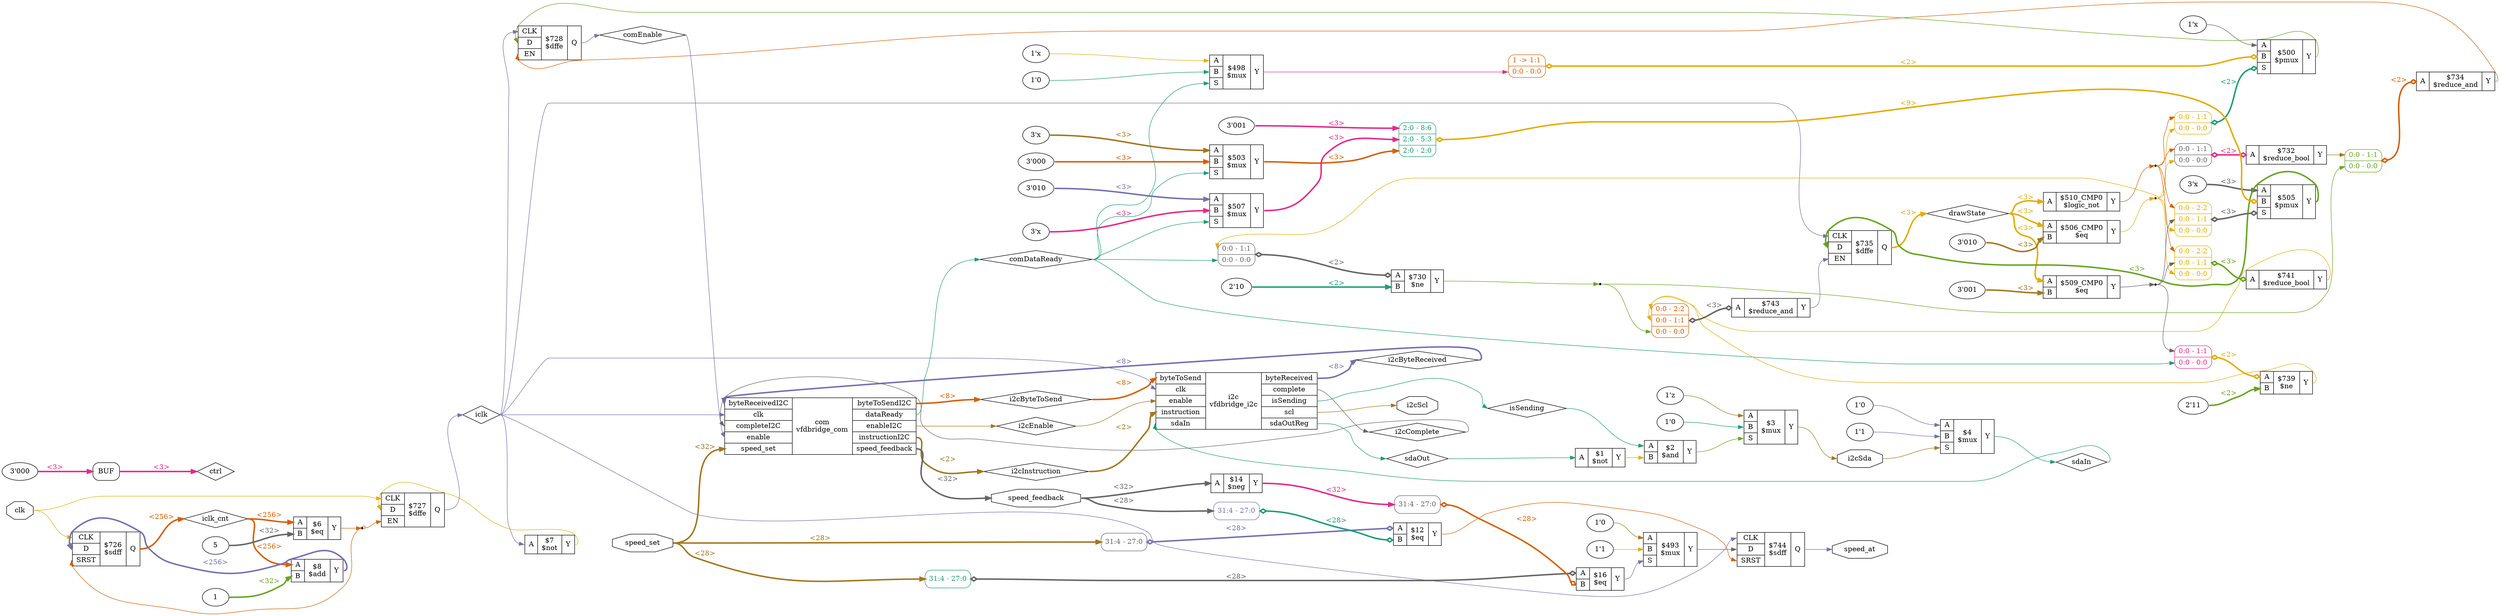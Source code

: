 digraph "vfdbridge" {
rankdir="LR";
remincross=true;
n24 [ shape=octagon, label="clk", color="black", fontcolor="black" ];
n25 [ shape=diamond, label="comDataReady", color="black", fontcolor="black" ];
n26 [ shape=diamond, label="comEnable", color="black", fontcolor="black" ];
n27 [ shape=diamond, label="ctrl", color="black", fontcolor="black" ];
n28 [ shape=diamond, label="drawState", color="black", fontcolor="black" ];
n29 [ shape=diamond, label="i2cByteReceived", color="black", fontcolor="black" ];
n30 [ shape=diamond, label="i2cByteToSend", color="black", fontcolor="black" ];
n31 [ shape=diamond, label="i2cComplete", color="black", fontcolor="black" ];
n32 [ shape=diamond, label="i2cEnable", color="black", fontcolor="black" ];
n33 [ shape=diamond, label="i2cInstruction", color="black", fontcolor="black" ];
n34 [ shape=octagon, label="i2cScl", color="black", fontcolor="black" ];
n35 [ shape=octagon, label="i2cSda", color="black", fontcolor="black" ];
n36 [ shape=diamond, label="iclk", color="black", fontcolor="black" ];
n37 [ shape=diamond, label="iclk_cnt", color="black", fontcolor="black" ];
n38 [ shape=diamond, label="isSending", color="black", fontcolor="black" ];
n39 [ shape=diamond, label="sdaIn", color="black", fontcolor="black" ];
n40 [ shape=diamond, label="sdaOut", color="black", fontcolor="black" ];
n41 [ shape=octagon, label="speed_at", color="black", fontcolor="black" ];
n42 [ shape=octagon, label="speed_feedback", color="black", fontcolor="black" ];
n43 [ shape=octagon, label="speed_set", color="black", fontcolor="black" ];
v0 [ label="1" ];
c47 [ shape=record, label="{{<p44> A|<p45> B}|$8\n$add|{<p46> Y}}",  ];
c48 [ shape=record, label="{{<p44> A|<p45> B}|$2\n$and|{<p46> Y}}",  ];
c53 [ shape=record, label="{{<p49> CLK|<p50> D|<p51> SRST}|$726\n$sdff|{<p52> Q}}",  ];
c55 [ shape=record, label="{{<p49> CLK|<p50> D|<p54> EN}|$727\n$dffe|{<p52> Q}}",  ];
c56 [ shape=record, label="{{<p49> CLK|<p50> D|<p54> EN}|$728\n$dffe|{<p52> Q}}",  ];
c57 [ shape=record, label="{{<p49> CLK|<p50> D|<p54> EN}|$735\n$dffe|{<p52> Q}}",  ];
c58 [ shape=record, label="{{<p49> CLK|<p50> D|<p51> SRST}|$744\n$sdff|{<p52> Q}}",  ];
v2 [ label="2'10" ];
c59 [ shape=record, label="{{<p44> A|<p45> B}|$730\n$ne|{<p46> Y}}",  ];
x1 [ shape=record, style=rounded, label="<s1> 0:0 - 1:1 |<s0> 0:0 - 0:0 ", colorscheme="dark28", color="8", fontcolor="8" ];
x1:e -> c59:p44:w [arrowhead=odiamond, arrowtail=odiamond, dir=both, colorscheme="dark28", color="8", fontcolor="8", style="setlinewidth(3)", label="<2>"];
c60 [ shape=record, label="{{<p44> A}|$732\n$reduce_bool|{<p46> Y}}",  ];
x3 [ shape=record, style=rounded, label="<s1> 0:0 - 1:1 |<s0> 0:0 - 0:0 ", colorscheme="dark28", color="8", fontcolor="8" ];
x3:e -> c60:p44:w [arrowhead=odiamond, arrowtail=odiamond, dir=both, colorscheme="dark28", color="4", fontcolor="4", style="setlinewidth(3)", label="<2>"];
v5 [ label="2'11" ];
c61 [ shape=record, label="{{<p44> A|<p45> B}|$739\n$ne|{<p46> Y}}",  ];
x4 [ shape=record, style=rounded, label="<s1> 0:0 - 1:1 |<s0> 0:0 - 0:0 ", colorscheme="dark28", color="4", fontcolor="4" ];
x4:e -> c61:p44:w [arrowhead=odiamond, arrowtail=odiamond, dir=both, colorscheme="dark28", color="6", fontcolor="6", style="setlinewidth(3)", label="<2>"];
c62 [ shape=record, label="{{<p44> A}|$741\n$reduce_bool|{<p46> Y}}",  ];
x6 [ shape=record, style=rounded, label="<s2> 0:0 - 2:2 |<s1> 0:0 - 1:1 |<s0> 0:0 - 0:0 ", colorscheme="dark28", color="6", fontcolor="6" ];
x6:e -> c62:p44:w [arrowhead=odiamond, arrowtail=odiamond, dir=both, colorscheme="dark28", color="5", fontcolor="5", style="setlinewidth(3)", label="<3>"];
c63 [ shape=record, label="{{<p44> A}|$734\n$reduce_and|{<p46> Y}}",  ];
x7 [ shape=record, style=rounded, label="<s1> 0:0 - 1:1 |<s0> 0:0 - 0:0 ", colorscheme="dark28", color="5", fontcolor="5" ];
x7:e -> c63:p44:w [arrowhead=odiamond, arrowtail=odiamond, dir=both, colorscheme="dark28", color="2", fontcolor="2", style="setlinewidth(3)", label="<2>"];
c64 [ shape=record, label="{{<p44> A}|$743\n$reduce_and|{<p46> Y}}",  ];
x8 [ shape=record, style=rounded, label="<s2> 0:0 - 2:2 |<s1> 0:0 - 1:1 |<s0> 0:0 - 0:0 ", colorscheme="dark28", color="2", fontcolor="2" ];
x8:e -> c64:p44:w [arrowhead=odiamond, arrowtail=odiamond, dir=both, colorscheme="dark28", color="8", fontcolor="8", style="setlinewidth(3)", label="<3>"];
v9 [ label="5" ];
c65 [ shape=record, label="{{<p44> A|<p45> B}|$6\n$eq|{<p46> Y}}",  ];
c66 [ shape=record, label="{{<p44> A|<p45> B}|$12\n$eq|{<p46> Y}}",  ];
x10 [ shape=record, style=rounded, label="<s0> 31:4 - 27:0 ", colorscheme="dark28", color="8", fontcolor="8" ];
x10:e -> c66:p44:w [arrowhead=odiamond, arrowtail=odiamond, dir=both, colorscheme="dark28", color="3", fontcolor="3", style="setlinewidth(3)", label="<28>"];
x11 [ shape=record, style=rounded, label="<s0> 31:4 - 27:0 ", colorscheme="dark28", color="3", fontcolor="3" ];
x11:e -> c66:p45:w [arrowhead=odiamond, arrowtail=odiamond, dir=both, colorscheme="dark28", color="1", fontcolor="1", style="setlinewidth(3)", label="<28>"];
c67 [ shape=record, label="{{<p44> A|<p45> B}|$16\n$eq|{<p46> Y}}",  ];
x12 [ shape=record, style=rounded, label="<s0> 31:4 - 27:0 ", colorscheme="dark28", color="1", fontcolor="1" ];
x12:e -> c67:p44:w [arrowhead=odiamond, arrowtail=odiamond, dir=both, colorscheme="dark28", color="8", fontcolor="8", style="setlinewidth(3)", label="<28>"];
x13 [ shape=record, style=rounded, label="<s0> 31:4 - 27:0 ", colorscheme="dark28", color="8", fontcolor="8" ];
x13:e -> c67:p45:w [arrowhead=odiamond, arrowtail=odiamond, dir=both, colorscheme="dark28", color="2", fontcolor="2", style="setlinewidth(3)", label="<28>"];
c68 [ shape=record, label="{{<p44> A}|$14\n$neg|{<p46> Y}}",  ];
c69 [ shape=record, label="{{<p44> A}|$1\n$not|{<p46> Y}}",  ];
c70 [ shape=record, label="{{<p44> A}|$7\n$not|{<p46> Y}}",  ];
v14 [ label="1'0" ];
v15 [ label="1'1" ];
c72 [ shape=record, label="{{<p44> A|<p45> B|<p71> S}|$493\n$mux|{<p46> Y}}",  ];
v16 [ label="1'x" ];
v17 [ label="1'0" ];
c73 [ shape=record, label="{{<p44> A|<p45> B|<p71> S}|$498\n$mux|{<p46> Y}}",  ];
v18 [ label="1'x" ];
c74 [ shape=record, label="{{<p44> A|<p45> B|<p71> S}|$500\n$pmux|{<p46> Y}}",  ];
x19 [ shape=record, style=rounded, label="1 -&gt; 1:1 |<s0> 0:0 - 0:0 ", colorscheme="dark28", color="2", fontcolor="2" ];
x19:e -> c74:p45:w [arrowhead=odiamond, arrowtail=odiamond, dir=both, colorscheme="dark28", color="6", fontcolor="6", style="setlinewidth(3)", label="<2>"];
x20 [ shape=record, style=rounded, label="<s1> 0:0 - 1:1 |<s0> 0:0 - 0:0 ", colorscheme="dark28", color="6", fontcolor="6" ];
x20:e -> c74:p71:w [arrowhead=odiamond, arrowtail=odiamond, dir=both, colorscheme="dark28", color="1", fontcolor="1", style="setlinewidth(3)", label="<2>"];
v21 [ label="3'x" ];
v22 [ label="3'000" ];
c75 [ shape=record, label="{{<p44> A|<p45> B|<p71> S}|$503\n$mux|{<p46> Y}}",  ];
v23 [ label="3'x" ];
v25 [ label="3'001" ];
c76 [ shape=record, label="{{<p44> A|<p45> B|<p71> S}|$505\n$pmux|{<p46> Y}}",  ];
x24 [ shape=record, style=rounded, label="<s2> 2:0 - 8:6 |<s1> 2:0 - 5:3 |<s0> 2:0 - 2:0 ", colorscheme="dark28", color="1", fontcolor="1" ];
x24:e -> c76:p45:w [arrowhead=odiamond, arrowtail=odiamond, dir=both, colorscheme="dark28", color="6", fontcolor="6", style="setlinewidth(3)", label="<9>"];
x26 [ shape=record, style=rounded, label="<s2> 0:0 - 2:2 |<s1> 0:0 - 1:1 |<s0> 0:0 - 0:0 ", colorscheme="dark28", color="6", fontcolor="6" ];
x26:e -> c76:p71:w [arrowhead=odiamond, arrowtail=odiamond, dir=both, colorscheme="dark28", color="8", fontcolor="8", style="setlinewidth(3)", label="<3>"];
v27 [ label="3'010" ];
c77 [ shape=record, label="{{<p44> A|<p45> B}|$506_CMP0\n$eq|{<p46> Y}}",  ];
v28 [ label="3'010" ];
v29 [ label="3'x" ];
c78 [ shape=record, label="{{<p44> A|<p45> B|<p71> S}|$507\n$mux|{<p46> Y}}",  ];
v30 [ label="3'001" ];
c79 [ shape=record, label="{{<p44> A|<p45> B}|$509_CMP0\n$eq|{<p46> Y}}",  ];
c80 [ shape=record, label="{{<p44> A}|$510_CMP0\n$logic_not|{<p46> Y}}",  ];
v31 [ label="1'z" ];
v32 [ label="1'0" ];
c81 [ shape=record, label="{{<p44> A|<p45> B|<p71> S}|$3\n$mux|{<p46> Y}}",  ];
v33 [ label="1'0" ];
v34 [ label="1'1" ];
c82 [ shape=record, label="{{<p44> A|<p45> B|<p71> S}|$4\n$mux|{<p46> Y}}",  ];
c90 [ shape=record, label="{{<p83> byteReceivedI2C|<p24> clk|<p84> completeI2C|<p85> enable|<p43> speed_set}|com\nvfdbridge_com|{<p86> byteToSendI2C|<p87> dataReady|<p88> enableI2C|<p89> instructionI2C|<p42> speed_feedback}}",  ];
c97 [ shape=record, label="{{<p91> byteToSend|<p24> clk|<p85> enable|<p92> instruction|<p39> sdaIn}|i2c\nvfdbridge_i2c|{<p93> byteReceived|<p94> complete|<p38> isSending|<p95> scl|<p96> sdaOutReg}}",  ];
v35 [ label="3'000" ];
x36 [shape=box, style=rounded, label="BUF", ];
c74:p46:e -> c56:p50:w [colorscheme="dark28", color="5", fontcolor="5", label=""];
c64:p46:e -> c57:p54:w [colorscheme="dark28", color="3", fontcolor="3", label=""];
n11 [ shape=point ];
c65:p46:e -> n11:w [colorscheme="dark28", color="2", fontcolor="2", label=""];
n11:e -> c53:p51:w [colorscheme="dark28", color="2", fontcolor="2", label=""];
n11:e -> c55:p54:w [colorscheme="dark28", color="2", fontcolor="2", label=""];
c66:p46:e -> c58:p51:w [colorscheme="dark28", color="2", fontcolor="2", label=""];
c67:p46:e -> c72:p71:w [colorscheme="dark28", color="3", fontcolor="3", label=""];
c68:p46:e -> x13:s0:w [colorscheme="dark28", color="4", fontcolor="4", style="setlinewidth(3)", label="<32>"];
c69:p46:e -> c48:p45:w [colorscheme="dark28", color="6", fontcolor="6", label=""];
c70:p46:e -> c55:p50:w [colorscheme="dark28", color="6", fontcolor="6", label=""];
c72:p46:e -> c58:p50:w [colorscheme="dark28", color="8", fontcolor="8", label=""];
c73:p46:e -> x19:s0:w [colorscheme="dark28", color="4", fontcolor="4", label=""];
n19 [ shape=point ];
c77:p46:e -> n19:w [colorscheme="dark28", color="6", fontcolor="6", label=""];
n19:e -> x1:s1:w [colorscheme="dark28", color="6", fontcolor="6", label=""];
n19:e -> x20:s0:w [colorscheme="dark28", color="6", fontcolor="6", label=""];
n19:e -> x26:s0:w [colorscheme="dark28", color="6", fontcolor="6", label=""];
n19:e -> x3:s0:w [colorscheme="dark28", color="6", fontcolor="6", label=""];
n19:e -> x6:s0:w [colorscheme="dark28", color="6", fontcolor="6", label=""];
c76:p46:e -> c57:p50:w [colorscheme="dark28", color="5", fontcolor="5", style="setlinewidth(3)", label="<3>"];
n20 [ shape=point ];
c80:p46:e -> n20:w [colorscheme="dark28", color="2", fontcolor="2", label=""];
n20:e -> x20:s1:w [colorscheme="dark28", color="2", fontcolor="2", label=""];
n20:e -> x26:s2:w [colorscheme="dark28", color="2", fontcolor="2", label=""];
n20:e -> x3:s1:w [colorscheme="dark28", color="2", fontcolor="2", label=""];
n20:e -> x6:s2:w [colorscheme="dark28", color="2", fontcolor="2", label=""];
c75:p46:e -> x24:s0:w [colorscheme="dark28", color="2", fontcolor="2", style="setlinewidth(3)", label="<3>"];
c78:p46:e -> x24:s1:w [colorscheme="dark28", color="4", fontcolor="4", style="setlinewidth(3)", label="<3>"];
n23 [ shape=point ];
c79:p46:e -> n23:w [colorscheme="dark28", color="8", fontcolor="8", label=""];
n23:e -> x26:s1:w [colorscheme="dark28", color="8", fontcolor="8", label=""];
n23:e -> x4:s1:w [colorscheme="dark28", color="8", fontcolor="8", label=""];
n23:e -> x6:s1:w [colorscheme="dark28", color="8", fontcolor="8", label=""];
n24:e -> c53:p49:w [colorscheme="dark28", color="6", fontcolor="6", label=""];
n24:e -> c55:p49:w [colorscheme="dark28", color="6", fontcolor="6", label=""];
c90:p87:e -> n25:w [colorscheme="dark28", color="1", fontcolor="1", label=""];
n25:e -> c73:p71:w [colorscheme="dark28", color="1", fontcolor="1", label=""];
n25:e -> c75:p71:w [colorscheme="dark28", color="1", fontcolor="1", label=""];
n25:e -> c78:p71:w [colorscheme="dark28", color="1", fontcolor="1", label=""];
n25:e -> x1:s0:w [colorscheme="dark28", color="1", fontcolor="1", label=""];
n25:e -> x4:s0:w [colorscheme="dark28", color="1", fontcolor="1", label=""];
c56:p52:e -> n26:w [colorscheme="dark28", color="3", fontcolor="3", label=""];
n26:e -> c90:p85:w [colorscheme="dark28", color="3", fontcolor="3", label=""];
x36:e -> n27:w [colorscheme="dark28", color="4", fontcolor="4", style="setlinewidth(3)", label="<3>"];
c57:p52:e -> n28:w [colorscheme="dark28", color="6", fontcolor="6", style="setlinewidth(3)", label="<3>"];
n28:e -> c77:p44:w [colorscheme="dark28", color="6", fontcolor="6", style="setlinewidth(3)", label="<3>"];
n28:e -> c79:p44:w [colorscheme="dark28", color="6", fontcolor="6", style="setlinewidth(3)", label="<3>"];
n28:e -> c80:p44:w [colorscheme="dark28", color="6", fontcolor="6", style="setlinewidth(3)", label="<3>"];
c97:p93:e -> n29:w [colorscheme="dark28", color="3", fontcolor="3", style="setlinewidth(3)", label="<8>"];
n29:e -> c90:p83:w [colorscheme="dark28", color="3", fontcolor="3", style="setlinewidth(3)", label="<8>"];
c47:p46:e -> c53:p50:w [colorscheme="dark28", color="3", fontcolor="3", style="setlinewidth(3)", label="<256>"];
c90:p86:e -> n30:w [colorscheme="dark28", color="2", fontcolor="2", style="setlinewidth(3)", label="<8>"];
n30:e -> c97:p91:w [colorscheme="dark28", color="2", fontcolor="2", style="setlinewidth(3)", label="<8>"];
c97:p94:e -> n31:w [colorscheme="dark28", color="8", fontcolor="8", label=""];
n31:e -> c90:p84:w [colorscheme="dark28", color="8", fontcolor="8", label=""];
c90:p88:e -> n32:w [colorscheme="dark28", color="7", fontcolor="7", label=""];
n32:e -> c97:p85:w [colorscheme="dark28", color="7", fontcolor="7", label=""];
c90:p89:e -> n33:w [colorscheme="dark28", color="7", fontcolor="7", style="setlinewidth(3)", label="<2>"];
n33:e -> c97:p92:w [colorscheme="dark28", color="7", fontcolor="7", style="setlinewidth(3)", label="<2>"];
c97:p95:e -> n34:w [colorscheme="dark28", color="7", fontcolor="7", label=""];
c81:p46:e -> n35:w [colorscheme="dark28", color="7", fontcolor="7", label=""];
n35:e -> c82:p71:w [colorscheme="dark28", color="7", fontcolor="7", label=""];
c55:p52:e -> n36:w [colorscheme="dark28", color="3", fontcolor="3", label=""];
n36:e -> c56:p49:w [colorscheme="dark28", color="3", fontcolor="3", label=""];
n36:e -> c57:p49:w [colorscheme="dark28", color="3", fontcolor="3", label=""];
n36:e -> c58:p49:w [colorscheme="dark28", color="3", fontcolor="3", label=""];
n36:e -> c70:p44:w [colorscheme="dark28", color="3", fontcolor="3", label=""];
n36:e -> c90:p24:w [colorscheme="dark28", color="3", fontcolor="3", label=""];
n36:e -> c97:p24:w [colorscheme="dark28", color="3", fontcolor="3", label=""];
c53:p52:e -> n37:w [colorscheme="dark28", color="2", fontcolor="2", style="setlinewidth(3)", label="<256>"];
n37:e -> c47:p44:w [colorscheme="dark28", color="2", fontcolor="2", style="setlinewidth(3)", label="<256>"];
n37:e -> c65:p44:w [colorscheme="dark28", color="2", fontcolor="2", style="setlinewidth(3)", label="<256>"];
c97:p38:e -> n38:w [colorscheme="dark28", color="1", fontcolor="1", label=""];
n38:e -> c48:p44:w [colorscheme="dark28", color="1", fontcolor="1", label=""];
c82:p46:e -> n39:w [colorscheme="dark28", color="1", fontcolor="1", label=""];
n39:e -> c97:p39:w [colorscheme="dark28", color="1", fontcolor="1", label=""];
c48:p46:e -> c81:p71:w [colorscheme="dark28", color="5", fontcolor="5", label=""];
c97:p96:e -> n40:w [colorscheme="dark28", color="1", fontcolor="1", label=""];
n40:e -> c69:p44:w [colorscheme="dark28", color="1", fontcolor="1", label=""];
c58:p52:e -> n41:w [colorscheme="dark28", color="3", fontcolor="3", label=""];
c90:p42:e -> n42:w [colorscheme="dark28", color="8", fontcolor="8", style="setlinewidth(3)", label="<32>"];
n42:e -> c68:p44:w [colorscheme="dark28", color="8", fontcolor="8", style="setlinewidth(3)", label="<32>"];
n42:e -> x11:s0:w [colorscheme="dark28", color="8", fontcolor="8", style="setlinewidth(3)", label="<28>"];
n43:e -> c90:p43:w [colorscheme="dark28", color="7", fontcolor="7", style="setlinewidth(3)", label="<32>"];
n43:e -> x10:s0:w [colorscheme="dark28", color="7", fontcolor="7", style="setlinewidth(3)", label="<28>"];
n43:e -> x12:s0:w [colorscheme="dark28", color="7", fontcolor="7", style="setlinewidth(3)", label="<28>"];
n5 [ shape=point ];
c59:p46:e -> n5:w [colorscheme="dark28", color="5", fontcolor="5", label=""];
n5:e -> x7:s0:w [colorscheme="dark28", color="5", fontcolor="5", label=""];
n5:e -> x8:s0:w [colorscheme="dark28", color="5", fontcolor="5", label=""];
c60:p46:e -> x7:s1:w [colorscheme="dark28", color="7", fontcolor="7", label=""];
c61:p46:e -> x8:s1:w [colorscheme="dark28", color="6", fontcolor="6", label=""];
c62:p46:e -> x8:s2:w [colorscheme="dark28", color="6", fontcolor="6", label=""];
c63:p46:e -> c56:p54:w [colorscheme="dark28", color="2", fontcolor="2", label=""];
v0:e -> c47:p45:w [colorscheme="dark28", color="5", fontcolor="5", style="setlinewidth(3)", label="<32>"];
v14:e -> c72:p44:w [colorscheme="dark28", color="7", fontcolor="7", label=""];
v15:e -> c72:p45:w [colorscheme="dark28", color="6", fontcolor="6", label=""];
v16:e -> c73:p44:w [colorscheme="dark28", color="6", fontcolor="6", label=""];
v17:e -> c73:p45:w [colorscheme="dark28", color="1", fontcolor="1", label=""];
v18:e -> c74:p44:w [colorscheme="dark28", color="8", fontcolor="8", label=""];
v2:e -> c59:p45:w [colorscheme="dark28", color="1", fontcolor="1", style="setlinewidth(3)", label="<2>"];
v21:e -> c75:p44:w [colorscheme="dark28", color="7", fontcolor="7", style="setlinewidth(3)", label="<3>"];
v22:e -> c75:p45:w [colorscheme="dark28", color="2", fontcolor="2", style="setlinewidth(3)", label="<3>"];
v23:e -> c76:p44:w [colorscheme="dark28", color="8", fontcolor="8", style="setlinewidth(3)", label="<3>"];
v25:e -> x24:s2:w [colorscheme="dark28", color="4", fontcolor="4", style="setlinewidth(3)", label="<3>"];
v27:e -> c77:p45:w [colorscheme="dark28", color="7", fontcolor="7", style="setlinewidth(3)", label="<3>"];
v28:e -> c78:p44:w [colorscheme="dark28", color="3", fontcolor="3", style="setlinewidth(3)", label="<3>"];
v29:e -> c78:p45:w [colorscheme="dark28", color="4", fontcolor="4", style="setlinewidth(3)", label="<3>"];
v30:e -> c79:p45:w [colorscheme="dark28", color="7", fontcolor="7", style="setlinewidth(3)", label="<3>"];
v31:e -> c81:p44:w [colorscheme="dark28", color="7", fontcolor="7", label=""];
v32:e -> c81:p45:w [colorscheme="dark28", color="1", fontcolor="1", label=""];
v33:e -> c82:p44:w [colorscheme="dark28", color="3", fontcolor="3", label=""];
v34:e -> c82:p45:w [colorscheme="dark28", color="3", fontcolor="3", label=""];
v35:e -> x36:w [colorscheme="dark28", color="4", fontcolor="4", style="setlinewidth(3)", label="<3>"];
v5:e -> c61:p45:w [colorscheme="dark28", color="5", fontcolor="5", style="setlinewidth(3)", label="<2>"];
v9:e -> c65:p45:w [colorscheme="dark28", color="8", fontcolor="8", style="setlinewidth(3)", label="<32>"];
}
digraph "vfdbridge_com" {
rankdir="LR";
remincross=true;
n82 [ shape=octagon, label="byteReceivedI2C", color="black", fontcolor="black" ];
n83 [ shape=octagon, label="byteToSendI2C", color="black", fontcolor="black" ];
n84 [ shape=octagon, label="clk", color="black", fontcolor="black" ];
n85 [ shape=octagon, label="completeI2C", color="black", fontcolor="black" ];
n86 [ shape=diamond, label="counter", color="black", fontcolor="black" ];
n87 [ shape=octagon, label="dataReady", color="black", fontcolor="black" ];
n88 [ shape=octagon, label="enable", color="black", fontcolor="black" ];
n89 [ shape=octagon, label="enableI2C", color="black", fontcolor="black" ];
n90 [ shape=octagon, label="instructionI2C", color="black", fontcolor="black" ];
n91 [ shape=diamond, label="processStarted", color="black", fontcolor="black" ];
n92 [ shape=octagon, label="speed_feedback", color="black", fontcolor="black" ];
n93 [ shape=octagon, label="speed_set", color="black", fontcolor="black" ];
n94 [ shape=diamond, label="state", color="black", fontcolor="black" ];
n95 [ shape=diamond, label="taskIndex", color="black", fontcolor="black" ];
v0 [ label="4'0001" ];
c99 [ shape=record, label="{{<p96> A|<p97> B}|$30\n$add|{<p98> Y}}",  ];
v1 [ label="8'00000001" ];
c100 [ shape=record, label="{{<p96> A|<p97> B}|$31\n$add|{<p98> Y}}",  ];
c105 [ shape=record, label="{{<p101> CLK|<p102> D|<p103> EN}|$649\n$dffe|{<p104> Q}}",  ];
x2 [ shape=record, style=rounded, label="<s0> 7:0 - 31:24 ", colorscheme="dark28", color="8", fontcolor="8" ];
c105:p104:e -> x2:w [arrowhead=odiamond, arrowtail=odiamond, dir=both, colorscheme="dark28", color="2", fontcolor="2", style="setlinewidth(3)", label="<8>"];
c106 [ shape=record, label="{{<p101> CLK|<p102> D|<p103> EN}|$652\n$dffe|{<p104> Q}}",  ];
x3 [ shape=record, style=rounded, label="<s0> 7:0 - 23:16 ", colorscheme="dark28", color="2", fontcolor="2" ];
c106:p104:e -> x3:w [arrowhead=odiamond, arrowtail=odiamond, dir=both, colorscheme="dark28", color="8", fontcolor="8", style="setlinewidth(3)", label="<8>"];
c107 [ shape=record, label="{{<p101> CLK|<p102> D|<p103> EN}|$655\n$dffe|{<p104> Q}}",  ];
x4 [ shape=record, style=rounded, label="<s0> 7:0 - 15:8 ", colorscheme="dark28", color="8", fontcolor="8" ];
c107:p104:e -> x4:w [arrowhead=odiamond, arrowtail=odiamond, dir=both, colorscheme="dark28", color="5", fontcolor="5", style="setlinewidth(3)", label="<8>"];
c108 [ shape=record, label="{{<p101> CLK|<p102> D|<p103> EN}|$658\n$dffe|{<p104> Q}}",  ];
x5 [ shape=record, style=rounded, label="<s0> 7:0 - 7:0 ", colorscheme="dark28", color="5", fontcolor="5" ];
c108:p104:e -> x5:w [arrowhead=odiamond, arrowtail=odiamond, dir=both, colorscheme="dark28", color="7", fontcolor="7", style="setlinewidth(3)", label="<8>"];
c109 [ shape=record, label="{{<p101> CLK|<p102> D|<p103> EN}|$661\n$dffe|{<p104> Q}}",  ];
c110 [ shape=record, label="{{<p101> CLK|<p102> D|<p103> EN}|$668\n$dffe|{<p104> Q}}",  ];
c111 [ shape=record, label="{{<p101> CLK|<p102> D|<p103> EN}|$673\n$dffe|{<p104> Q}}",  ];
c112 [ shape=record, label="{{<p101> CLK|<p102> D|<p103> EN}|$684\n$dffe|{<p104> Q}}",  ];
c113 [ shape=record, label="{{<p101> CLK|<p102> D|<p103> EN}|$689\n$dffe|{<p104> Q}}",  ];
c114 [ shape=record, label="{{<p101> CLK|<p102> D|<p103> EN}|$698\n$dffe|{<p104> Q}}",  ];
c115 [ shape=record, label="{{<p101> CLK|<p102> D|<p103> EN}|$713\n$dffe|{<p104> Q}}",  ];
c117 [ shape=record, label="{{<p101> CLK|<p102> D|<p103> EN|<p116> SRST}|$725\n$sdffce|{<p104> Q}}",  ];
v7 [ label="2'10" ];
c118 [ shape=record, label="{{<p96> A|<p97> B}|$663\n$ne|{<p98> Y}}",  ];
x6 [ shape=record, style=rounded, label="<s1> 0:0 - 1:1 |<s0> 0:0 - 0:0 ", colorscheme="dark28", color="7", fontcolor="7" ];
x6:e -> c118:p96:w [arrowhead=odiamond, arrowtail=odiamond, dir=both, colorscheme="dark28", color="7", fontcolor="7", style="setlinewidth(3)", label="<2>"];
c119 [ shape=record, label="{{<p96> A}|$665\n$reduce_bool|{<p98> Y}}",  ];
x8 [ shape=record, style=rounded, label="<s1> 0:0 - 1:1 |<s0> 0:0 - 0:0 ", colorscheme="dark28", color="7", fontcolor="7" ];
x8:e -> c119:p96:w [arrowhead=odiamond, arrowtail=odiamond, dir=both, colorscheme="dark28", color="8", fontcolor="8", style="setlinewidth(3)", label="<2>"];
c120 [ shape=record, label="{{<p96> A}|$670\n$reduce_bool|{<p98> Y}}",  ];
x9 [ shape=record, style=rounded, label="<s3> 0:0 - 3:3 |<s2> 0:0 - 2:2 |<s1> 0:0 - 1:1 |<s0> 0:0 - 0:0 ", colorscheme="dark28", color="8", fontcolor="8" ];
x9:e -> c120:p96:w [arrowhead=odiamond, arrowtail=odiamond, dir=both, colorscheme="dark28", color="1", fontcolor="1", style="setlinewidth(3)", label="<4>"];
v11 [ label="3'100" ];
c121 [ shape=record, label="{{<p96> A|<p97> B}|$675\n$ne|{<p98> Y}}",  ];
x10 [ shape=record, style=rounded, label="<s2> 0:0 - 2:2 |<s1> 0:0 - 1:1 |<s0> 0:0 - 0:0 ", colorscheme="dark28", color="1", fontcolor="1" ];
x10:e -> c121:p96:w [arrowhead=odiamond, arrowtail=odiamond, dir=both, colorscheme="dark28", color="5", fontcolor="5", style="setlinewidth(3)", label="<3>"];
v13 [ label="2'11" ];
c122 [ shape=record, label="{{<p96> A|<p97> B}|$677\n$ne|{<p98> Y}}",  ];
x12 [ shape=record, style=rounded, label="<s1> 0:0 - 1:1 |<s0> 0:0 - 0:0 ", colorscheme="dark28", color="5", fontcolor="5" ];
x12:e -> c122:p96:w [arrowhead=odiamond, arrowtail=odiamond, dir=both, colorscheme="dark28", color="8", fontcolor="8", style="setlinewidth(3)", label="<2>"];
v15 [ label="2'10" ];
c123 [ shape=record, label="{{<p96> A|<p97> B}|$679\n$ne|{<p98> Y}}",  ];
x14 [ shape=record, style=rounded, label="<s1> 0:0 - 1:1 |<s0> 0:0 - 0:0 ", colorscheme="dark28", color="8", fontcolor="8" ];
x14:e -> c123:p96:w [arrowhead=odiamond, arrowtail=odiamond, dir=both, colorscheme="dark28", color="6", fontcolor="6", style="setlinewidth(3)", label="<2>"];
c124 [ shape=record, label="{{<p96> A}|$681\n$reduce_bool|{<p98> Y}}",  ];
x16 [ shape=record, style=rounded, label="<s1> 0:0 - 1:1 |<s0> 0:0 - 0:0 ", colorscheme="dark28", color="6", fontcolor="6" ];
x16:e -> c124:p96:w [arrowhead=odiamond, arrowtail=odiamond, dir=both, colorscheme="dark28", color="4", fontcolor="4", style="setlinewidth(3)", label="<2>"];
c125 [ shape=record, label="{{<p96> A}|$686\n$reduce_bool|{<p98> Y}}",  ];
x17 [ shape=record, style=rounded, label="<s5> 0:0 - 5:5 |<s4> 0:0 - 4:4 |<s3> 0:0 - 3:3 |<s2> 0:0 - 2:2 |<s1> 0:0 - 1:1 |<s0> 0:0 - 0:0 ", colorscheme="dark28", color="4", fontcolor="4" ];
x17:e -> c125:p96:w [arrowhead=odiamond, arrowtail=odiamond, dir=both, colorscheme="dark28", color="7", fontcolor="7", style="setlinewidth(3)", label="<6>"];
v19 [ label="2'11" ];
c126 [ shape=record, label="{{<p96> A|<p97> B}|$693\n$ne|{<p98> Y}}",  ];
x18 [ shape=record, style=rounded, label="<s1> 0:0 - 1:1 |<s0> 0:0 - 0:0 ", colorscheme="dark28", color="7", fontcolor="7" ];
x18:e -> c126:p96:w [arrowhead=odiamond, arrowtail=odiamond, dir=both, colorscheme="dark28", color="7", fontcolor="7", style="setlinewidth(3)", label="<2>"];
c127 [ shape=record, label="{{<p96> A}|$695\n$reduce_bool|{<p98> Y}}",  ];
x20 [ shape=record, style=rounded, label="<s1> 0:0 - 1:1 |<s0> 0:0 - 0:0 ", colorscheme="dark28", color="7", fontcolor="7" ];
x20:e -> c127:p96:w [arrowhead=odiamond, arrowtail=odiamond, dir=both, colorscheme="dark28", color="2", fontcolor="2", style="setlinewidth(3)", label="<2>"];
v22 [ label="2'11" ];
c128 [ shape=record, label="{{<p96> A|<p97> B}|$702\n$ne|{<p98> Y}}",  ];
x21 [ shape=record, style=rounded, label="<s1> 0:0 - 1:1 |<s0> 0:0 - 0:0 ", colorscheme="dark28", color="2", fontcolor="2" ];
x21:e -> c128:p96:w [arrowhead=odiamond, arrowtail=odiamond, dir=both, colorscheme="dark28", color="3", fontcolor="3", style="setlinewidth(3)", label="<2>"];
v24 [ label="2'10" ];
c129 [ shape=record, label="{{<p96> A|<p97> B}|$708\n$ne|{<p98> Y}}",  ];
x23 [ shape=record, style=rounded, label="<s1> 0:0 - 1:1 |<s0> 0:0 - 0:0 ", colorscheme="dark28", color="3", fontcolor="3" ];
x23:e -> c129:p96:w [arrowhead=odiamond, arrowtail=odiamond, dir=both, colorscheme="dark28", color="3", fontcolor="3", style="setlinewidth(3)", label="<2>"];
c130 [ shape=record, label="{{<p96> A}|$710\n$reduce_bool|{<p98> Y}}",  ];
x25 [ shape=record, style=rounded, label="<s5> 0:0 - 5:5 |<s4> 0:0 - 4:4 |<s3> 0:0 - 3:3 |<s2> 0:0 - 2:2 |<s1> 0:0 - 1:1 |<s0> 0:0 - 0:0 ", colorscheme="dark28", color="3", fontcolor="3" ];
x25:e -> c130:p96:w [arrowhead=odiamond, arrowtail=odiamond, dir=both, colorscheme="dark28", color="4", fontcolor="4", style="setlinewidth(3)", label="<6>"];
c131 [ shape=record, label="{{<p96> A}|$717\n$reduce_bool|{<p98> Y}}",  ];
x26 [ shape=record, style=rounded, label="<s1> 0:0 - 1:1 |<s0> 0:0 - 0:0 ", colorscheme="dark28", color="4", fontcolor="4" ];
x26:e -> c131:p96:w [arrowhead=odiamond, arrowtail=odiamond, dir=both, colorscheme="dark28", color="1", fontcolor="1", style="setlinewidth(3)", label="<2>"];
c132 [ shape=record, label="{{<p96> A}|$722\n$reduce_bool|{<p98> Y}}",  ];
x27 [ shape=record, style=rounded, label="<s1> 0:0 - 1:1 |<s0> 0:0 - 0:0 ", colorscheme="dark28", color="1", fontcolor="1" ];
x27:e -> c132:p96:w [arrowhead=odiamond, arrowtail=odiamond, dir=both, colorscheme="dark28", color="1", fontcolor="1", style="setlinewidth(3)", label="<2>"];
c133 [ shape=record, label="{{<p96> A}|$651\n$reduce_and|{<p98> Y}}",  ];
x28 [ shape=record, style=rounded, label="<s1> 0:0 - 1:1 |<s0> 0:0 - 0:0 ", colorscheme="dark28", color="1", fontcolor="1" ];
x28:e -> c133:p96:w [arrowhead=odiamond, arrowtail=odiamond, dir=both, colorscheme="dark28", color="3", fontcolor="3", style="setlinewidth(3)", label="<2>"];
c134 [ shape=record, label="{{<p96> A}|$654\n$reduce_and|{<p98> Y}}",  ];
x29 [ shape=record, style=rounded, label="<s1> 0:0 - 1:1 |<s0> 0:0 - 0:0 ", colorscheme="dark28", color="3", fontcolor="3" ];
x29:e -> c134:p96:w [arrowhead=odiamond, arrowtail=odiamond, dir=both, colorscheme="dark28", color="4", fontcolor="4", style="setlinewidth(3)", label="<2>"];
c135 [ shape=record, label="{{<p96> A}|$657\n$reduce_and|{<p98> Y}}",  ];
x30 [ shape=record, style=rounded, label="<s1> 0:0 - 1:1 |<s0> 0:0 - 0:0 ", colorscheme="dark28", color="4", fontcolor="4" ];
x30:e -> c135:p96:w [arrowhead=odiamond, arrowtail=odiamond, dir=both, colorscheme="dark28", color="6", fontcolor="6", style="setlinewidth(3)", label="<2>"];
c136 [ shape=record, label="{{<p96> A}|$660\n$reduce_and|{<p98> Y}}",  ];
x31 [ shape=record, style=rounded, label="<s1> 0:0 - 1:1 |<s0> 0:0 - 0:0 ", colorscheme="dark28", color="6", fontcolor="6" ];
x31:e -> c136:p96:w [arrowhead=odiamond, arrowtail=odiamond, dir=both, colorscheme="dark28", color="6", fontcolor="6", style="setlinewidth(3)", label="<2>"];
c137 [ shape=record, label="{{<p96> A}|$667\n$reduce_and|{<p98> Y}}",  ];
x32 [ shape=record, style=rounded, label="<s1> 0:0 - 1:1 |<s0> 0:0 - 0:0 ", colorscheme="dark28", color="6", fontcolor="6" ];
x32:e -> c137:p96:w [arrowhead=odiamond, arrowtail=odiamond, dir=both, colorscheme="dark28", color="8", fontcolor="8", style="setlinewidth(3)", label="<2>"];
c138 [ shape=record, label="{{<p96> A}|$672\n$reduce_and|{<p98> Y}}",  ];
x33 [ shape=record, style=rounded, label="<s1> 0:0 - 1:1 |<s0> 0:0 - 0:0 ", colorscheme="dark28", color="8", fontcolor="8" ];
x33:e -> c138:p96:w [arrowhead=odiamond, arrowtail=odiamond, dir=both, colorscheme="dark28", color="7", fontcolor="7", style="setlinewidth(3)", label="<2>"];
c139 [ shape=record, label="{{<p96> A}|$683\n$reduce_and|{<p98> Y}}",  ];
x34 [ shape=record, style=rounded, label="<s3> 0:0 - 3:3 |<s2> 0:0 - 2:2 |<s1> 0:0 - 1:1 |<s0> 0:0 - 0:0 ", colorscheme="dark28", color="7", fontcolor="7" ];
x34:e -> c139:p96:w [arrowhead=odiamond, arrowtail=odiamond, dir=both, colorscheme="dark28", color="7", fontcolor="7", style="setlinewidth(3)", label="<4>"];
c140 [ shape=record, label="{{<p96> A}|$688\n$reduce_and|{<p98> Y}}",  ];
x35 [ shape=record, style=rounded, label="<s1> 0:0 - 1:1 |<s0> 0:0 - 0:0 ", colorscheme="dark28", color="7", fontcolor="7" ];
x35:e -> c140:p96:w [arrowhead=odiamond, arrowtail=odiamond, dir=both, colorscheme="dark28", color="5", fontcolor="5", style="setlinewidth(3)", label="<2>"];
c141 [ shape=record, label="{{<p96> A}|$697\n$reduce_and|{<p98> Y}}",  ];
x36 [ shape=record, style=rounded, label="<s2> 0:0 - 2:2 |<s1> 0:0 - 1:1 |<s0> 0:0 - 0:0 ", colorscheme="dark28", color="5", fontcolor="5" ];
x36:e -> c141:p96:w [arrowhead=odiamond, arrowtail=odiamond, dir=both, colorscheme="dark28", color="2", fontcolor="2", style="setlinewidth(3)", label="<3>"];
c142 [ shape=record, label="{{<p96> A}|$712\n$reduce_and|{<p98> Y}}",  ];
x37 [ shape=record, style=rounded, label="<s5> 0:0 - 5:5 |<s4> 0:0 - 4:4 |<s3> 0:0 - 3:3 |<s2> 0:0 - 2:2 |<s1> 0:0 - 1:1 |<s0> 0:0 - 0:0 ", colorscheme="dark28", color="2", fontcolor="2" ];
x37:e -> c142:p96:w [arrowhead=odiamond, arrowtail=odiamond, dir=both, colorscheme="dark28", color="7", fontcolor="7", style="setlinewidth(3)", label="<6>"];
c143 [ shape=record, label="{{<p96> A}|$719\n$reduce_and|{<p98> Y}}",  ];
x38 [ shape=record, style=rounded, label="<s1> 0:0 - 1:1 |<s0> 0:0 - 0:0 ", colorscheme="dark28", color="7", fontcolor="7" ];
x38:e -> c143:p96:w [arrowhead=odiamond, arrowtail=odiamond, dir=both, colorscheme="dark28", color="7", fontcolor="7", style="setlinewidth(3)", label="<2>"];
c144 [ shape=record, label="{{<p96> A}|$724\n$reduce_and|{<p98> Y}}",  ];
x39 [ shape=record, style=rounded, label="<s1> 0:0 - 1:1 |<s0> 0:0 - 0:0 ", colorscheme="dark28", color="7", fontcolor="7" ];
x39:e -> c144:p96:w [arrowhead=odiamond, arrowtail=odiamond, dir=both, colorscheme="dark28", color="3", fontcolor="3", style="setlinewidth(3)", label="<2>"];
c145 [ shape=record, label="{{<p96> A}|$545\n$reduce_or|{<p98> Y}}",  ];
x40 [ shape=record, style=rounded, label="<s1> 0:0 - 1:1 |<s0> 0:0 - 0:0 ", colorscheme="dark28", color="3", fontcolor="3" ];
x40:e -> c145:p96:w [arrowhead=odiamond, arrowtail=odiamond, dir=both, colorscheme="dark28", color="7", fontcolor="7", style="setlinewidth(3)", label="<2>"];
c146 [ shape=record, label="{{<p96> A}|$547\n$reduce_or|{<p98> Y}}",  ];
x41 [ shape=record, style=rounded, label="<s3> 0:0 - 3:3 |<s2> 0:0 - 2:2 |<s1> 0:0 - 1:1 |<s0> 0:0 - 0:0 ", colorscheme="dark28", color="7", fontcolor="7" ];
x41:e -> c146:p96:w [arrowhead=odiamond, arrowtail=odiamond, dir=both, colorscheme="dark28", color="1", fontcolor="1", style="setlinewidth(3)", label="<4>"];
c147 [ shape=record, label="{{<p96> A}|$549\n$reduce_or|{<p98> Y}}",  ];
x42 [ shape=record, style=rounded, label="<s5> 0:0 - 5:5 |<s4> 0:0 - 4:4 |<s3> 0:0 - 3:3 |<s2> 0:0 - 2:2 |<s1> 0:0 - 1:1 |<s0> 0:0 - 0:0 ", colorscheme="dark28", color="1", fontcolor="1" ];
x42:e -> c147:p96:w [arrowhead=odiamond, arrowtail=odiamond, dir=both, colorscheme="dark28", color="1", fontcolor="1", style="setlinewidth(3)", label="<6>"];
c148 [ shape=record, label="{{<p96> A}|$551\n$reduce_or|{<p98> Y}}",  ];
x43 [ shape=record, style=rounded, label="<s1> 0:0 - 1:1 |<s0> 0:0 - 0:0 ", colorscheme="dark28", color="1", fontcolor="1" ];
x43:e -> c148:p96:w [arrowhead=odiamond, arrowtail=odiamond, dir=both, colorscheme="dark28", color="1", fontcolor="1", style="setlinewidth(3)", label="<2>"];
c149 [ shape=record, label="{{<p96> A}|$555\n$reduce_or|{<p98> Y}}",  ];
x44 [ shape=record, style=rounded, label="<s13> 0:0 - 13:13 |<s12> 0:0 - 12:12 |<s11> 0:0 - 11:11 |<s10> 0:0 - 10:10 |<s9> 0:0 - 9:9 |<s8> 0:0 - 8:8 |<s7> 0:0 - 7:7 |<s6> 0:0 - 6:6 |<s5> 0:0 - 5:5 |<s4> 0:0 - 4:4 |<s3> 0:0 - 3:3 |<s2> 0:0 - 2:2 |<s1> 0:0 - 1:1 |<s0> 0:0 - 0:0 ", colorscheme="dark28", color="1", fontcolor="1" ];
x44:e -> c149:p96:w [arrowhead=odiamond, arrowtail=odiamond, dir=both, colorscheme="dark28", color="8", fontcolor="8", style="setlinewidth(3)", label="<14>"];
v45 [ label="5'10100" ];
c150 [ shape=record, label="{{<p96> A|<p97> B}|$29\n$eq|{<p98> Y}}",  ];
v46 [ label="8'11111111" ];
c151 [ shape=record, label="{{<p96> A|<p97> B}|$32\n$eq|{<p98> Y}}",  ];
c152 [ shape=record, label="{{<p96> A|<p97> B}|$27\n$logic_and|{<p98> Y}}",  ];
c153 [ shape=record, label="{{<p96> A|<p97> B}|$28\n$logic_and|{<p98> Y}}",  ];
c154 [ shape=record, label="{{<p96> A}|$25\n$not|{<p98> Y}}",  ];
c155 [ shape=record, label="{{<p96> A}|$26\n$not|{<p98> Y}}",  ];
v47 [ label="8'x" ];
c157 [ shape=record, label="{{<p96> A|<p97> B|<p156> S}|$357\n$pmux|{<p98> Y}}",  ];
x48 [ shape=record, style=rounded, label="<s1> 7:0 - 15:8 |<s0> 7:0 - 7:0 ", colorscheme="dark28", color="8", fontcolor="8" ];
x48:e -> c157:p97:w [arrowhead=odiamond, arrowtail=odiamond, dir=both, colorscheme="dark28", color="2", fontcolor="2", style="setlinewidth(3)", label="<16>"];
x49 [ shape=record, style=rounded, label="<s1> 0:0 - 1:1 |<s0> 0:0 - 0:0 ", colorscheme="dark28", color="2", fontcolor="2" ];
x49:e -> c157:p156:w [arrowhead=odiamond, arrowtail=odiamond, dir=both, colorscheme="dark28", color="5", fontcolor="5", style="setlinewidth(3)", label="<2>"];
v50 [ label="8'x" ];
v51 [ label="8'00000000" ];
c158 [ shape=record, label="{{<p96> A|<p97> B|<p156> S}|$359\n$mux|{<p98> Y}}",  ];
v52 [ label="5'00000" ];
v53 [ label="5'x" ];
c159 [ shape=record, label="{{<p96> A|<p97> B|<p156> S}|$362\n$mux|{<p98> Y}}",  ];
v54 [ label="5'x" ];
c160 [ shape=record, label="{{<p96> A|<p97> B|<p156> S}|$364\n$pmux|{<p98> Y}}",  ];
x55 [ shape=record, style=rounded, label="<s5> 4:0 - 29:25 |<s4> 4:0 - 24:20 |<s3> 4:0 - 19:15 |<s2> 4:0 - 14:10 |<s1> 4:0 - 9:5 |<s0> 4:0 - 4:0 ", colorscheme="dark28", color="5", fontcolor="5" ];
x55:e -> c160:p97:w [arrowhead=odiamond, arrowtail=odiamond, dir=both, colorscheme="dark28", color="1", fontcolor="1", style="setlinewidth(3)", label="<30>"];
x56 [ shape=record, style=rounded, label="<s5> 0:0 - 5:5 |<s4> 0:0 - 4:4 |<s3> 0:0 - 3:3 |<s2> 0:0 - 2:2 |<s1> 0:0 - 1:1 |<s0> 0:0 - 0:0 ", colorscheme="dark28", color="1", fontcolor="1" ];
x56:e -> c160:p156:w [arrowhead=odiamond, arrowtail=odiamond, dir=both, colorscheme="dark28", color="6", fontcolor="6", style="setlinewidth(3)", label="<6>"];
v57 [ label="5'x" ];
v58 [ label="5'00011" ];
c161 [ shape=record, label="{{<p96> A|<p97> B|<p156> S}|$366\n$mux|{<p98> Y}}",  ];
v59 [ label="5'00101" ];
c162 [ shape=record, label="{{<p96> A|<p97> B}|$368_CMP0\n$eq|{<p98> Y}}",  ];
v60 [ label="5'00001" ];
v61 [ label="5'00100" ];
c163 [ shape=record, label="{{<p96> A|<p97> B|<p156> S}|$370\n$mux|{<p98> Y}}",  ];
v62 [ label="5'x" ];
v63 [ label="5'00011" ];
c164 [ shape=record, label="{{<p96> A|<p97> B|<p156> S}|$373\n$mux|{<p98> Y}}",  ];
v64 [ label="5'x" ];
c165 [ shape=record, label="{{<p96> A|<p97> B|<p156> S}|$376\n$mux|{<p98> Y}}",  ];
v65 [ label="5'00101" ];
v66 [ label="5'00010" ];
c166 [ shape=record, label="{{<p96> A|<p97> B|<p156> S}|$380\n$mux|{<p98> Y}}",  ];
v67 [ label="5'x" ];
v68 [ label="5'00001" ];
c167 [ shape=record, label="{{<p96> A|<p97> B|<p156> S}|$396\n$mux|{<p98> Y}}",  ];
v69 [ label="5'x" ];
c168 [ shape=record, label="{{<p96> A|<p97> B|<p156> S}|$402\n$mux|{<p98> Y}}",  ];
v70 [ label="5'x" ];
c169 [ shape=record, label="{{<p96> A|<p97> B|<p156> S}|$404\n$pmux|{<p98> Y}}",  ];
x71 [ shape=record, style=rounded, label="<s1> 4:0 - 9:5 |<s0> 4:0 - 4:0 ", colorscheme="dark28", color="6", fontcolor="6" ];
x71:e -> c169:p97:w [arrowhead=odiamond, arrowtail=odiamond, dir=both, colorscheme="dark28", color="5", fontcolor="5", style="setlinewidth(3)", label="<10>"];
x72 [ shape=record, style=rounded, label="<s1> 0:0 - 1:1 |<s0> 0:0 - 0:0 ", colorscheme="dark28", color="5", fontcolor="5" ];
x72:e -> c169:p156:w [arrowhead=odiamond, arrowtail=odiamond, dir=both, colorscheme="dark28", color="2", fontcolor="2", style="setlinewidth(3)", label="<2>"];
v73 [ label="5'00011" ];
c170 [ shape=record, label="{{<p96> A|<p97> B}|$405_CMP0\n$eq|{<p98> Y}}",  ];
v74 [ label="5'x" ];
v75 [ label="5'00000" ];
c171 [ shape=record, label="{{<p96> A|<p97> B|<p156> S}|$406\n$mux|{<p98> Y}}",  ];
v76 [ label="8'x" ];
v78 [ label="8'10000000" ];
v79 [ label="8'10000001" ];
c172 [ shape=record, label="{{<p96> A|<p97> B|<p156> S}|$419\n$pmux|{<p98> Y}}",  ];
x77 [ shape=record, style=rounded, label="<s2> 7:0 - 47:40 |<s1> 31:0 - 39:8 |<s0> 7:0 - 7:0 ", colorscheme="dark28", color="2", fontcolor="2" ];
x77:e -> c172:p97:w [arrowhead=odiamond, arrowtail=odiamond, dir=both, colorscheme="dark28", color="8", fontcolor="8", style="setlinewidth(3)", label="<48>"];
x80 [ shape=record, style=rounded, label="<s5> 0:0 - 5:5 |<s4> 0:0 - 4:4 |<s3> 0:0 - 3:3 |<s2> 0:0 - 2:2 |<s1> 0:0 - 1:1 |<s0> 0:0 - 0:0 ", colorscheme="dark28", color="8", fontcolor="8" ];
x80:e -> c172:p156:w [arrowhead=odiamond, arrowtail=odiamond, dir=both, colorscheme="dark28", color="4", fontcolor="4", style="setlinewidth(3)", label="<6>"];
v81 [ label="1'x" ];
v82 [ label="1'0" ];
c173 [ shape=record, label="{{<p96> A|<p97> B|<p156> S}|$431\n$mux|{<p98> Y}}",  ];
v83 [ label="1'x" ];
c174 [ shape=record, label="{{<p96> A|<p97> B|<p156> S}|$434\n$mux|{<p98> Y}}",  ];
v84 [ label="1'x" ];
c175 [ shape=record, label="{{<p96> A|<p97> B|<p156> S}|$436\n$pmux|{<p98> Y}}",  ];
x85 [ shape=record, style=rounded, label="<s1> 0:0 - 1:1 |<s0> 0:0 - 0:0 ", colorscheme="dark28", color="4", fontcolor="4" ];
x85:e -> c175:p97:w [arrowhead=odiamond, arrowtail=odiamond, dir=both, colorscheme="dark28", color="5", fontcolor="5", style="setlinewidth(3)", label="<2>"];
x86 [ shape=record, style=rounded, label="<s1> 0:0 - 1:1 |<s0> 0:0 - 0:0 ", colorscheme="dark28", color="5", fontcolor="5" ];
x86:e -> c175:p156:w [arrowhead=odiamond, arrowtail=odiamond, dir=both, colorscheme="dark28", color="6", fontcolor="6", style="setlinewidth(3)", label="<2>"];
v87 [ label="1'x" ];
v88 [ label="1'1" ];
c176 [ shape=record, label="{{<p96> A|<p97> B|<p156> S}|$439\n$mux|{<p98> Y}}",  ];
v89 [ label="2'x" ];
v90 [ label="8'00111001" ];
c177 [ shape=record, label="{{<p96> A|<p97> B|<p156> S}|$460\n$pmux|{<p98> Y}}",  ];
x91 [ shape=record, style=rounded, label="<s3> 0:0 - 3:3 |<s2> 0:0 - 2:2 |<s1> 0:0 - 1:1 |<s0> 0:0 - 0:0 ", colorscheme="dark28", color="6", fontcolor="6" ];
x91:e -> c177:p156:w [arrowhead=odiamond, arrowtail=odiamond, dir=both, colorscheme="dark28", color="8", fontcolor="8", style="setlinewidth(3)", label="<4>"];
v92 [ label="5'10000" ];
c178 [ shape=record, label="{{<p96> A|<p97> B}|$461_CMP0\n$eq|{<p98> Y}}",  ];
v93 [ label="5'01111" ];
c179 [ shape=record, label="{{<p96> A|<p97> B}|$462_CMP0\n$eq|{<p98> Y}}",  ];
v94 [ label="5'01110" ];
c180 [ shape=record, label="{{<p96> A|<p97> B}|$463_CMP0\n$eq|{<p98> Y}}",  ];
v95 [ label="5'01101" ];
c181 [ shape=record, label="{{<p96> A|<p97> B}|$464_CMP0\n$eq|{<p98> Y}}",  ];
v96 [ label="5'01100" ];
c182 [ shape=record, label="{{<p96> A|<p97> B}|$465_CMP0\n$eq|{<p98> Y}}",  ];
v97 [ label="5'01011" ];
c183 [ shape=record, label="{{<p96> A|<p97> B}|$466_CMP0\n$eq|{<p98> Y}}",  ];
v98 [ label="5'01010" ];
c184 [ shape=record, label="{{<p96> A|<p97> B}|$467_CMP0\n$eq|{<p98> Y}}",  ];
v99 [ label="5'00110" ];
c185 [ shape=record, label="{{<p96> A|<p97> B}|$468_CMP0\n$eq|{<p98> Y}}",  ];
v100 [ label="5'00101" ];
c186 [ shape=record, label="{{<p96> A|<p97> B}|$469_CMP0\n$eq|{<p98> Y}}",  ];
v101 [ label="5'00100" ];
c187 [ shape=record, label="{{<p96> A|<p97> B}|$470_CMP0\n$eq|{<p98> Y}}",  ];
v102 [ label="5'00011" ];
c188 [ shape=record, label="{{<p96> A|<p97> B}|$471_CMP0\n$eq|{<p98> Y}}",  ];
v103 [ label="5'00010" ];
c189 [ shape=record, label="{{<p96> A|<p97> B}|$472_CMP0\n$eq|{<p98> Y}}",  ];
v104 [ label="5'00001" ];
c190 [ shape=record, label="{{<p96> A|<p97> B}|$473_CMP0\n$eq|{<p98> Y}}",  ];
c191 [ shape=record, label="{{<p96> A}|$474_CMP0\n$logic_not|{<p98> Y}}",  ];
v105 [ label="5'00001" ];
c192 [ shape=record, label="{{<p96> A|<p97> B}|$476_CMP0\n$eq|{<p98> Y}}",  ];
v106 [ label="1'x" ];
c193 [ shape=record, label="{{<p96> A|<p97> B|<p156> S}|$477\n$pmux|{<p98> Y}}",  ];
x107 [ shape=record, style=rounded, label="<s1> 0:0 - 1:1 |1 -&gt; 0:0 ", colorscheme="dark28", color="8", fontcolor="8" ];
x107:e -> c193:p97:w [arrowhead=odiamond, arrowtail=odiamond, dir=both, colorscheme="dark28", color="4", fontcolor="4", style="setlinewidth(3)", label="<2>"];
x108 [ shape=record, style=rounded, label="<s1> 0:0 - 1:1 |<s0> 0:0 - 0:0 ", colorscheme="dark28", color="4", fontcolor="4" ];
x108:e -> c193:p156:w [arrowhead=odiamond, arrowtail=odiamond, dir=both, colorscheme="dark28", color="7", fontcolor="7", style="setlinewidth(3)", label="<2>"];
v109 [ label="5'00100" ];
c194 [ shape=record, label="{{<p96> A|<p97> B}|$478_CMP0\n$eq|{<p98> Y}}",  ];
v110 [ label="1'x" ];
v111 [ label="1'0" ];
c195 [ shape=record, label="{{<p96> A|<p97> B|<p156> S}|$479\n$mux|{<p98> Y}}",  ];
c196 [ shape=record, label="{{<p96> A}|$481_CMP0\n$logic_not|{<p98> Y}}",  ];
v112 [ label="5'00010" ];
c197 [ shape=record, label="{{<p96> A|<p97> B}|$491_CMP0\n$eq|{<p98> Y}}",  ];
c157:p98:e -> c115:p102:w [colorscheme="dark28", color="8", fontcolor="8", style="setlinewidth(3)", label="<8>"];
c120:p98:e -> x33:s0:w [colorscheme="dark28", color="1", fontcolor="1", label=""];
n11 [ shape=point ];
c121:p98:e -> n11:w [colorscheme="dark28", color="7", fontcolor="7", label=""];
n11:e -> x34:s2:w [colorscheme="dark28", color="7", fontcolor="7", label=""];
n11:e -> x37:s1:w [colorscheme="dark28", color="7", fontcolor="7", label=""];
n12 [ shape=point ];
c122:p98:e -> n12:w [colorscheme="dark28", color="3", fontcolor="3", label=""];
n12:e -> x34:s1:w [colorscheme="dark28", color="3", fontcolor="3", label=""];
n12:e -> x37:s0:w [colorscheme="dark28", color="3", fontcolor="3", label=""];
c123:p98:e -> x34:s0:w [colorscheme="dark28", color="8", fontcolor="8", label=""];
c124:p98:e -> x34:s3:w [colorscheme="dark28", color="5", fontcolor="5", label=""];
c125:p98:e -> x35:s0:w [colorscheme="dark28", color="1", fontcolor="1", label=""];
c126:p98:e -> x36:s0:w [colorscheme="dark28", color="6", fontcolor="6", label=""];
c127:p98:e -> x36:s1:w [colorscheme="dark28", color="4", fontcolor="4", label=""];
c128:p98:e -> x37:s2:w [colorscheme="dark28", color="1", fontcolor="1", label=""];
c129:p98:e -> x37:s4:w [colorscheme="dark28", color="6", fontcolor="6", label=""];
c193:p98:e -> c109:p102:w [colorscheme="dark28", color="7", fontcolor="7", label=""];
c130:p98:e -> x37:s5:w [colorscheme="dark28", color="4", fontcolor="4", label=""];
c131:p98:e -> x38:s1:w [colorscheme="dark28", color="4", fontcolor="4", label=""];
c132:p98:e -> x39:s1:w [colorscheme="dark28", color="2", fontcolor="2", label=""];
c133:p98:e -> c105:p103:w [colorscheme="dark28", color="2", fontcolor="2", label=""];
c134:p98:e -> c106:p103:w [colorscheme="dark28", color="1", fontcolor="1", label=""];
c135:p98:e -> c107:p103:w [colorscheme="dark28", color="2", fontcolor="2", label=""];
c136:p98:e -> c108:p103:w [colorscheme="dark28", color="2", fontcolor="2", label=""];
c137:p98:e -> c109:p103:w [colorscheme="dark28", color="1", fontcolor="1", label=""];
c138:p98:e -> c110:p103:w [colorscheme="dark28", color="7", fontcolor="7", label=""];
c139:p98:e -> c111:p103:w [colorscheme="dark28", color="2", fontcolor="2", label=""];
c175:p98:e -> c111:p102:w [colorscheme="dark28", color="1", fontcolor="1", label=""];
c140:p98:e -> c112:p103:w [colorscheme="dark28", color="4", fontcolor="4", label=""];
c141:p98:e -> c113:p103:w [colorscheme="dark28", color="5", fontcolor="5", label=""];
c142:p98:e -> c114:p103:w [colorscheme="dark28", color="4", fontcolor="4", label=""];
c143:p98:e -> c115:p103:w [colorscheme="dark28", color="4", fontcolor="4", label=""];
c144:p98:e -> c117:p103:w [colorscheme="dark28", color="7", fontcolor="7", label=""];
n35 [ shape=point ];
c145:p98:e -> n35:w [colorscheme="dark28", color="7", fontcolor="7", label=""];
n35:e -> x91:s0:w [colorscheme="dark28", color="7", fontcolor="7", label=""];
n35:e -> x9:s0:w [colorscheme="dark28", color="7", fontcolor="7", label=""];
n36 [ shape=point ];
c146:p98:e -> n36:w [colorscheme="dark28", color="1", fontcolor="1", label=""];
n36:e -> x91:s1:w [colorscheme="dark28", color="1", fontcolor="1", label=""];
n36:e -> x9:s1:w [colorscheme="dark28", color="1", fontcolor="1", label=""];
n37 [ shape=point ];
c147:p98:e -> n37:w [colorscheme="dark28", color="1", fontcolor="1", label=""];
n37:e -> x91:s2:w [colorscheme="dark28", color="1", fontcolor="1", label=""];
n37:e -> x9:s2:w [colorscheme="dark28", color="1", fontcolor="1", label=""];
n38 [ shape=point ];
c148:p98:e -> n38:w [colorscheme="dark28", color="6", fontcolor="6", label=""];
n38:e -> x91:s3:w [colorscheme="dark28", color="6", fontcolor="6", label=""];
n38:e -> x9:s3:w [colorscheme="dark28", color="6", fontcolor="6", label=""];
n39 [ shape=point ];
c149:p98:e -> n39:w [colorscheme="dark28", color="1", fontcolor="1", label=""];
n39:e -> c166:p156:w [colorscheme="dark28", color="1", fontcolor="1", label=""];
n39:e -> c176:p156:w [colorscheme="dark28", color="1", fontcolor="1", label=""];
n39:e -> x14:s0:w [colorscheme="dark28", color="1", fontcolor="1", label=""];
c160:p98:e -> c114:p102:w [colorscheme="dark28", color="8", fontcolor="8", style="setlinewidth(3)", label="<5>"];
n40 [ shape=point ];
c150:p98:e -> n40:w [colorscheme="dark28", color="7", fontcolor="7", label=""];
n40:e -> c163:p156:w [colorscheme="dark28", color="7", fontcolor="7", label=""];
n40:e -> c168:p156:w [colorscheme="dark28", color="7", fontcolor="7", label=""];
n40:e -> x18:s0:w [colorscheme="dark28", color="7", fontcolor="7", label=""];
n41 [ shape=point ];
c151:p98:e -> n41:w [colorscheme="dark28", color="2", fontcolor="2", label=""];
n41:e -> c161:p156:w [colorscheme="dark28", color="2", fontcolor="2", label=""];
n41:e -> x23:s0:w [colorscheme="dark28", color="2", fontcolor="2", label=""];
n42 [ shape=point ];
c152:p98:e -> n42:w [colorscheme="dark28", color="6", fontcolor="6", label=""];
n42:e -> c117:p116:w [colorscheme="dark28", color="6", fontcolor="6", label=""];
n42:e -> c165:p156:w [colorscheme="dark28", color="6", fontcolor="6", label=""];
n42:e -> c174:p156:w [colorscheme="dark28", color="6", fontcolor="6", label=""];
n42:e -> x10:s0:w [colorscheme="dark28", color="6", fontcolor="6", label=""];
n42:e -> x12:s0:w [colorscheme="dark28", color="6", fontcolor="6", label=""];
n42:e -> x27:s0:w [colorscheme="dark28", color="6", fontcolor="6", label=""];
n43 [ shape=point ];
c153:p98:e -> n43:w [colorscheme="dark28", color="3", fontcolor="3", label=""];
n43:e -> c164:p156:w [colorscheme="dark28", color="3", fontcolor="3", label=""];
n43:e -> c173:p156:w [colorscheme="dark28", color="3", fontcolor="3", label=""];
n43:e -> x10:s1:w [colorscheme="dark28", color="3", fontcolor="3", label=""];
n43:e -> x27:s1:w [colorscheme="dark28", color="3", fontcolor="3", label=""];
c154:p98:e -> c152:p96:w [colorscheme="dark28", color="5", fontcolor="5", label=""];
c155:p98:e -> c152:p97:w [colorscheme="dark28", color="4", fontcolor="4", label=""];
n46 [ shape=point ];
c178:p98:e -> n46:w [colorscheme="dark28", color="1", fontcolor="1", label=""];
n46:e -> x28:s0:w [colorscheme="dark28", color="1", fontcolor="1", label=""];
n46:e -> x40:s0:w [colorscheme="dark28", color="1", fontcolor="1", label=""];
n46:e -> x44:s0:w [colorscheme="dark28", color="1", fontcolor="1", label=""];
n47 [ shape=point ];
c192:p98:e -> n47:w [colorscheme="dark28", color="5", fontcolor="5", label=""];
n47:e -> x14:s1:w [colorscheme="dark28", color="5", fontcolor="5", label=""];
n47:e -> x16:s0:w [colorscheme="dark28", color="5", fontcolor="5", label=""];
n47:e -> x25:s2:w [colorscheme="dark28", color="5", fontcolor="5", label=""];
n47:e -> x28:s1:w [colorscheme="dark28", color="5", fontcolor="5", label=""];
n47:e -> x29:s0:w [colorscheme="dark28", color="5", fontcolor="5", label=""];
n47:e -> x30:s0:w [colorscheme="dark28", color="5", fontcolor="5", label=""];
n47:e -> x31:s0:w [colorscheme="dark28", color="5", fontcolor="5", label=""];
n47:e -> x33:s1:w [colorscheme="dark28", color="5", fontcolor="5", label=""];
n47:e -> x35:s1:w [colorscheme="dark28", color="5", fontcolor="5", label=""];
n47:e -> x56:s4:w [colorscheme="dark28", color="5", fontcolor="5", label=""];
n47:e -> x86:s1:w [colorscheme="dark28", color="5", fontcolor="5", label=""];
n48 [ shape=point ];
c179:p98:e -> n48:w [colorscheme="dark28", color="8", fontcolor="8", label=""];
n48:e -> x29:s1:w [colorscheme="dark28", color="8", fontcolor="8", label=""];
n48:e -> x41:s0:w [colorscheme="dark28", color="8", fontcolor="8", label=""];
n48:e -> x44:s1:w [colorscheme="dark28", color="8", fontcolor="8", label=""];
n49 [ shape=point ];
c180:p98:e -> n49:w [colorscheme="dark28", color="3", fontcolor="3", label=""];
n49:e -> x30:s1:w [colorscheme="dark28", color="3", fontcolor="3", label=""];
n49:e -> x41:s1:w [colorscheme="dark28", color="3", fontcolor="3", label=""];
n49:e -> x44:s2:w [colorscheme="dark28", color="3", fontcolor="3", label=""];
c169:p98:e -> c113:p102:w [colorscheme="dark28", color="5", fontcolor="5", style="setlinewidth(3)", label="<5>"];
n50 [ shape=point ];
c181:p98:e -> n50:w [colorscheme="dark28", color="8", fontcolor="8", label=""];
n50:e -> x31:s1:w [colorscheme="dark28", color="8", fontcolor="8", label=""];
n50:e -> x41:s2:w [colorscheme="dark28", color="8", fontcolor="8", label=""];
n50:e -> x44:s3:w [colorscheme="dark28", color="8", fontcolor="8", label=""];
n51 [ shape=point ];
c162:p98:e -> n51:w [colorscheme="dark28", color="8", fontcolor="8", label=""];
n51:e -> x23:s1:w [colorscheme="dark28", color="8", fontcolor="8", label=""];
n51:e -> x25:s0:w [colorscheme="dark28", color="8", fontcolor="8", label=""];
n51:e -> x26:s0:w [colorscheme="dark28", color="8", fontcolor="8", label=""];
n51:e -> x49:s0:w [colorscheme="dark28", color="8", fontcolor="8", label=""];
n51:e -> x56:s1:w [colorscheme="dark28", color="8", fontcolor="8", label=""];
c158:p98:e -> x48:s1:w [colorscheme="dark28", color="2", fontcolor="2", style="setlinewidth(3)", label="<8>"];
n53 [ shape=point ];
c196:p98:e -> n53:w [colorscheme="dark28", color="2", fontcolor="2", label=""];
n53:e -> x108:s1:w [colorscheme="dark28", color="2", fontcolor="2", label=""];
n53:e -> x20:s1:w [colorscheme="dark28", color="2", fontcolor="2", label=""];
n53:e -> x25:s4:w [colorscheme="dark28", color="2", fontcolor="2", label=""];
n53:e -> x26:s1:w [colorscheme="dark28", color="2", fontcolor="2", label=""];
n53:e -> x49:s1:w [colorscheme="dark28", color="2", fontcolor="2", label=""];
n53:e -> x56:s5:w [colorscheme="dark28", color="2", fontcolor="2", label=""];
n53:e -> x6:s1:w [colorscheme="dark28", color="2", fontcolor="2", label=""];
n53:e -> x72:s1:w [colorscheme="dark28", color="2", fontcolor="2", label=""];
n53:e -> x8:s1:w [colorscheme="dark28", color="2", fontcolor="2", label=""];
c159:p98:e -> x55:s0:w [colorscheme="dark28", color="1", fontcolor="1", style="setlinewidth(3)", label="<5>"];
n55 [ shape=point ];
c194:p98:e -> n55:w [colorscheme="dark28", color="6", fontcolor="6", label=""];
n55:e -> x108:s0:w [colorscheme="dark28", color="6", fontcolor="6", label=""];
n55:e -> x21:s1:w [colorscheme="dark28", color="6", fontcolor="6", label=""];
n55:e -> x25:s3:w [colorscheme="dark28", color="6", fontcolor="6", label=""];
n55:e -> x56:s0:w [colorscheme="dark28", color="6", fontcolor="6", label=""];
n55:e -> x8:s0:w [colorscheme="dark28", color="6", fontcolor="6", label=""];
c161:p98:e -> x55:s1:w [colorscheme="dark28", color="5", fontcolor="5", style="setlinewidth(3)", label="<5>"];
c163:p98:e -> x55:s2:w [colorscheme="dark28", color="4", fontcolor="4", style="setlinewidth(3)", label="<5>"];
n58 [ shape=point ];
c170:p98:e -> n58:w [colorscheme="dark28", color="8", fontcolor="8", label=""];
n58:e -> x18:s1:w [colorscheme="dark28", color="8", fontcolor="8", label=""];
n58:e -> x20:s0:w [colorscheme="dark28", color="8", fontcolor="8", label=""];
n58:e -> x25:s1:w [colorscheme="dark28", color="8", fontcolor="8", label=""];
n58:e -> x56:s2:w [colorscheme="dark28", color="8", fontcolor="8", label=""];
n58:e -> x72:s0:w [colorscheme="dark28", color="8", fontcolor="8", label=""];
c164:p98:e -> c165:p96:w [colorscheme="dark28", color="7", fontcolor="7", style="setlinewidth(3)", label="<5>"];
c99:p98:e -> c168:p96:w [colorscheme="dark28", color="1", fontcolor="1", style="setlinewidth(3)", label="<5>"];
c165:p98:e -> x55:s3:w [colorscheme="dark28", color="7", fontcolor="7", style="setlinewidth(3)", label="<5>"];
n61 [ shape=point ];
c197:p98:e -> n61:w [colorscheme="dark28", color="3", fontcolor="3", label=""];
n61:e -> x10:s2:w [colorscheme="dark28", color="3", fontcolor="3", label=""];
n61:e -> x12:s1:w [colorscheme="dark28", color="3", fontcolor="3", label=""];
n61:e -> x16:s1:w [colorscheme="dark28", color="3", fontcolor="3", label=""];
n61:e -> x25:s5:w [colorscheme="dark28", color="3", fontcolor="3", label=""];
n61:e -> x39:s0:w [colorscheme="dark28", color="3", fontcolor="3", label=""];
n61:e -> x56:s3:w [colorscheme="dark28", color="3", fontcolor="3", label=""];
n61:e -> x86:s0:w [colorscheme="dark28", color="3", fontcolor="3", label=""];
c166:p98:e -> x55:s4:w [colorscheme="dark28", color="2", fontcolor="2", style="setlinewidth(3)", label="<5>"];
n63 [ shape=point ];
c182:p98:e -> n63:w [colorscheme="dark28", color="4", fontcolor="4", label=""];
n63:e -> x41:s3:w [colorscheme="dark28", color="4", fontcolor="4", label=""];
n63:e -> x44:s4:w [colorscheme="dark28", color="4", fontcolor="4", label=""];
n64 [ shape=point ];
c183:p98:e -> n64:w [colorscheme="dark28", color="8", fontcolor="8", label=""];
n64:e -> x17:s0:w [colorscheme="dark28", color="8", fontcolor="8", label=""];
n64:e -> x42:s0:w [colorscheme="dark28", color="8", fontcolor="8", label=""];
n64:e -> x44:s5:w [colorscheme="dark28", color="8", fontcolor="8", label=""];
n64:e -> x80:s0:w [colorscheme="dark28", color="8", fontcolor="8", label=""];
n65 [ shape=point ];
c184:p98:e -> n65:w [colorscheme="dark28", color="2", fontcolor="2", label=""];
n65:e -> x43:s0:w [colorscheme="dark28", color="2", fontcolor="2", label=""];
n65:e -> x44:s6:w [colorscheme="dark28", color="2", fontcolor="2", label=""];
n66 [ shape=point ];
c185:p98:e -> n66:w [colorscheme="dark28", color="5", fontcolor="5", label=""];
n66:e -> x40:s1:w [colorscheme="dark28", color="5", fontcolor="5", label=""];
n66:e -> x44:s7:w [colorscheme="dark28", color="5", fontcolor="5", label=""];
n67 [ shape=point ];
c186:p98:e -> n67:w [colorscheme="dark28", color="5", fontcolor="5", label=""];
n67:e -> x17:s1:w [colorscheme="dark28", color="5", fontcolor="5", label=""];
n67:e -> x42:s1:w [colorscheme="dark28", color="5", fontcolor="5", label=""];
n67:e -> x44:s8:w [colorscheme="dark28", color="5", fontcolor="5", label=""];
n67:e -> x80:s1:w [colorscheme="dark28", color="5", fontcolor="5", label=""];
n68 [ shape=point ];
c187:p98:e -> n68:w [colorscheme="dark28", color="4", fontcolor="4", label=""];
n68:e -> x17:s2:w [colorscheme="dark28", color="4", fontcolor="4", label=""];
n68:e -> x42:s2:w [colorscheme="dark28", color="4", fontcolor="4", label=""];
n68:e -> x44:s9:w [colorscheme="dark28", color="4", fontcolor="4", label=""];
n68:e -> x80:s2:w [colorscheme="dark28", color="4", fontcolor="4", label=""];
n69 [ shape=point ];
c188:p98:e -> n69:w [colorscheme="dark28", color="1", fontcolor="1", label=""];
n69:e -> x17:s3:w [colorscheme="dark28", color="1", fontcolor="1", label=""];
n69:e -> x42:s3:w [colorscheme="dark28", color="1", fontcolor="1", label=""];
n69:e -> x44:s10:w [colorscheme="dark28", color="1", fontcolor="1", label=""];
n69:e -> x80:s3:w [colorscheme="dark28", color="1", fontcolor="1", label=""];
c100:p98:e -> x48:s0:w [colorscheme="dark28", color="4", fontcolor="4", style="setlinewidth(3)", label="<8>"];
n70 [ shape=point ];
c189:p98:e -> n70:w [colorscheme="dark28", color="1", fontcolor="1", label=""];
n70:e -> x17:s4:w [colorscheme="dark28", color="1", fontcolor="1", label=""];
n70:e -> x42:s4:w [colorscheme="dark28", color="1", fontcolor="1", label=""];
n70:e -> x44:s11:w [colorscheme="dark28", color="1", fontcolor="1", label=""];
n70:e -> x80:s4:w [colorscheme="dark28", color="1", fontcolor="1", label=""];
n71 [ shape=point ];
c190:p98:e -> n71:w [colorscheme="dark28", color="2", fontcolor="2", label=""];
n71:e -> x17:s5:w [colorscheme="dark28", color="2", fontcolor="2", label=""];
n71:e -> x42:s5:w [colorscheme="dark28", color="2", fontcolor="2", label=""];
n71:e -> x44:s12:w [colorscheme="dark28", color="2", fontcolor="2", label=""];
n71:e -> x80:s5:w [colorscheme="dark28", color="2", fontcolor="2", label=""];
n72 [ shape=point ];
c191:p98:e -> n72:w [colorscheme="dark28", color="4", fontcolor="4", label=""];
n72:e -> x43:s1:w [colorscheme="dark28", color="4", fontcolor="4", label=""];
n72:e -> x44:s13:w [colorscheme="dark28", color="4", fontcolor="4", label=""];
c167:p98:e -> x55:s5:w [colorscheme="dark28", color="4", fontcolor="4", style="setlinewidth(3)", label="<5>"];
c168:p98:e -> x71:s0:w [colorscheme="dark28", color="6", fontcolor="6", style="setlinewidth(3)", label="<5>"];
c171:p98:e -> x71:s1:w [colorscheme="dark28", color="8", fontcolor="8", style="setlinewidth(3)", label="<5>"];
c172:p98:e -> c112:p102:w [colorscheme="dark28", color="7", fontcolor="7", style="setlinewidth(3)", label="<8>"];
n77 [ shape=point ];
c173:p98:e -> n77:w [colorscheme="dark28", color="4", fontcolor="4", label=""];
n77:e -> c117:p102:w [colorscheme="dark28", color="4", fontcolor="4", label=""];
n77:e -> c174:p96:w [colorscheme="dark28", color="4", fontcolor="4", label=""];
c174:p98:e -> x85:s0:w [colorscheme="dark28", color="8", fontcolor="8", label=""];
c176:p98:e -> x85:s1:w [colorscheme="dark28", color="7", fontcolor="7", label=""];
n8 [ shape=point ];
c118:p98:e -> n8:w [colorscheme="dark28", color="2", fontcolor="2", label=""];
n8:e -> x32:s0:w [colorscheme="dark28", color="2", fontcolor="2", label=""];
n8:e -> x36:s2:w [colorscheme="dark28", color="2", fontcolor="2", label=""];
n8:e -> x37:s3:w [colorscheme="dark28", color="2", fontcolor="2", label=""];
n8:e -> x38:s0:w [colorscheme="dark28", color="2", fontcolor="2", label=""];
c177:p98:e -> c110:p102:w [colorscheme="dark28", color="7", fontcolor="7", style="setlinewidth(3)", label="<2>"];
c195:p98:e -> x107:s1:w [colorscheme="dark28", color="5", fontcolor="5", label=""];
n82:e -> c105:p102:w [colorscheme="dark28", color="5", fontcolor="5", style="setlinewidth(3)", label="<8>"];
n82:e -> c106:p102:w [colorscheme="dark28", color="5", fontcolor="5", style="setlinewidth(3)", label="<8>"];
n82:e -> c107:p102:w [colorscheme="dark28", color="5", fontcolor="5", style="setlinewidth(3)", label="<8>"];
n82:e -> c108:p102:w [colorscheme="dark28", color="5", fontcolor="5", style="setlinewidth(3)", label="<8>"];
c112:p104:e -> n83:w [colorscheme="dark28", color="5", fontcolor="5", style="setlinewidth(3)", label="<8>"];
n84:e -> c105:p101:w [colorscheme="dark28", color="8", fontcolor="8", label=""];
n84:e -> c106:p101:w [colorscheme="dark28", color="8", fontcolor="8", label=""];
n84:e -> c107:p101:w [colorscheme="dark28", color="8", fontcolor="8", label=""];
n84:e -> c108:p101:w [colorscheme="dark28", color="8", fontcolor="8", label=""];
n84:e -> c109:p101:w [colorscheme="dark28", color="8", fontcolor="8", label=""];
n84:e -> c110:p101:w [colorscheme="dark28", color="8", fontcolor="8", label=""];
n84:e -> c111:p101:w [colorscheme="dark28", color="8", fontcolor="8", label=""];
n84:e -> c112:p101:w [colorscheme="dark28", color="8", fontcolor="8", label=""];
n84:e -> c113:p101:w [colorscheme="dark28", color="8", fontcolor="8", label=""];
n84:e -> c114:p101:w [colorscheme="dark28", color="8", fontcolor="8", label=""];
n84:e -> c115:p101:w [colorscheme="dark28", color="8", fontcolor="8", label=""];
n84:e -> c117:p101:w [colorscheme="dark28", color="8", fontcolor="8", label=""];
n85:e -> c153:p96:w [colorscheme="dark28", color="2", fontcolor="2", label=""];
n85:e -> c155:p96:w [colorscheme="dark28", color="2", fontcolor="2", label=""];
c115:p104:e -> n86:w [colorscheme="dark28", color="5", fontcolor="5", style="setlinewidth(3)", label="<8>"];
n86:e -> c100:p96:w [colorscheme="dark28", color="5", fontcolor="5", style="setlinewidth(3)", label="<8>"];
n86:e -> c151:p96:w [colorscheme="dark28", color="5", fontcolor="5", style="setlinewidth(3)", label="<8>"];
c109:p104:e -> n87:w [colorscheme="dark28", color="6", fontcolor="6", label=""];
n88:e -> c158:p156:w [colorscheme="dark28", color="8", fontcolor="8", label=""];
n88:e -> c159:p156:w [colorscheme="dark28", color="8", fontcolor="8", label=""];
n88:e -> c167:p156:w [colorscheme="dark28", color="8", fontcolor="8", label=""];
n88:e -> c171:p156:w [colorscheme="dark28", color="8", fontcolor="8", label=""];
n88:e -> c195:p156:w [colorscheme="dark28", color="8", fontcolor="8", label=""];
n88:e -> x21:s0:w [colorscheme="dark28", color="8", fontcolor="8", label=""];
n88:e -> x6:s0:w [colorscheme="dark28", color="8", fontcolor="8", label=""];
c111:p104:e -> n89:w [colorscheme="dark28", color="2", fontcolor="2", label=""];
c119:p98:e -> x32:s1:w [colorscheme="dark28", color="2", fontcolor="2", label=""];
c110:p104:e -> n90:w [colorscheme="dark28", color="3", fontcolor="3", style="setlinewidth(3)", label="<2>"];
c117:p104:e -> n91:w [colorscheme="dark28", color="2", fontcolor="2", label=""];
n91:e -> c153:p97:w [colorscheme="dark28", color="2", fontcolor="2", label=""];
n91:e -> c154:p96:w [colorscheme="dark28", color="2", fontcolor="2", label=""];
x2:s0:e -> n92:w [colorscheme="dark28", color="7", fontcolor="7", style="setlinewidth(3)", label="<8>"];
x3:s0:e -> n92:w [colorscheme="dark28", color="7", fontcolor="7", style="setlinewidth(3)", label="<8>"];
x4:s0:e -> n92:w [colorscheme="dark28", color="7", fontcolor="7", style="setlinewidth(3)", label="<8>"];
x5:s0:e -> n92:w [colorscheme="dark28", color="7", fontcolor="7", style="setlinewidth(3)", label="<8>"];
n93:e -> x77:s1:w [colorscheme="dark28", color="1", fontcolor="1", style="setlinewidth(3)", label="<32>"];
c114:p104:e -> n94:w [colorscheme="dark28", color="7", fontcolor="7", style="setlinewidth(3)", label="<5>"];
n94:e -> c162:p96:w [colorscheme="dark28", color="7", fontcolor="7", style="setlinewidth(3)", label="<5>"];
n94:e -> c170:p96:w [colorscheme="dark28", color="7", fontcolor="7", style="setlinewidth(3)", label="<5>"];
n94:e -> c192:p96:w [colorscheme="dark28", color="7", fontcolor="7", style="setlinewidth(3)", label="<5>"];
n94:e -> c194:p96:w [colorscheme="dark28", color="7", fontcolor="7", style="setlinewidth(3)", label="<5>"];
n94:e -> c196:p96:w [colorscheme="dark28", color="7", fontcolor="7", style="setlinewidth(3)", label="<5>"];
n94:e -> c197:p96:w [colorscheme="dark28", color="7", fontcolor="7", style="setlinewidth(3)", label="<5>"];
c113:p104:e -> n95:w [colorscheme="dark28", color="6", fontcolor="6", style="setlinewidth(3)", label="<5>"];
n95:e -> c150:p96:w [colorscheme="dark28", color="6", fontcolor="6", style="setlinewidth(3)", label="<5>"];
n95:e -> c178:p96:w [colorscheme="dark28", color="6", fontcolor="6", style="setlinewidth(3)", label="<5>"];
n95:e -> c179:p96:w [colorscheme="dark28", color="6", fontcolor="6", style="setlinewidth(3)", label="<5>"];
n95:e -> c180:p96:w [colorscheme="dark28", color="6", fontcolor="6", style="setlinewidth(3)", label="<5>"];
n95:e -> c181:p96:w [colorscheme="dark28", color="6", fontcolor="6", style="setlinewidth(3)", label="<5>"];
n95:e -> c182:p96:w [colorscheme="dark28", color="6", fontcolor="6", style="setlinewidth(3)", label="<5>"];
n95:e -> c183:p96:w [colorscheme="dark28", color="6", fontcolor="6", style="setlinewidth(3)", label="<5>"];
n95:e -> c184:p96:w [colorscheme="dark28", color="6", fontcolor="6", style="setlinewidth(3)", label="<5>"];
n95:e -> c185:p96:w [colorscheme="dark28", color="6", fontcolor="6", style="setlinewidth(3)", label="<5>"];
n95:e -> c186:p96:w [colorscheme="dark28", color="6", fontcolor="6", style="setlinewidth(3)", label="<5>"];
n95:e -> c187:p96:w [colorscheme="dark28", color="6", fontcolor="6", style="setlinewidth(3)", label="<5>"];
n95:e -> c188:p96:w [colorscheme="dark28", color="6", fontcolor="6", style="setlinewidth(3)", label="<5>"];
n95:e -> c189:p96:w [colorscheme="dark28", color="6", fontcolor="6", style="setlinewidth(3)", label="<5>"];
n95:e -> c190:p96:w [colorscheme="dark28", color="6", fontcolor="6", style="setlinewidth(3)", label="<5>"];
n95:e -> c191:p96:w [colorscheme="dark28", color="6", fontcolor="6", style="setlinewidth(3)", label="<5>"];
n95:e -> c99:p96:w [colorscheme="dark28", color="6", fontcolor="6", style="setlinewidth(3)", label="<5>"];
v0:e -> c99:p97:w [colorscheme="dark28", color="6", fontcolor="6", style="setlinewidth(3)", label="<4>"];
v1:e -> c100:p97:w [colorscheme="dark28", color="8", fontcolor="8", style="setlinewidth(3)", label="<8>"];
v100:e -> c186:p97:w [colorscheme="dark28", color="7", fontcolor="7", style="setlinewidth(3)", label="<5>"];
v101:e -> c187:p97:w [colorscheme="dark28", color="6", fontcolor="6", style="setlinewidth(3)", label="<5>"];
v102:e -> c188:p97:w [colorscheme="dark28", color="6", fontcolor="6", style="setlinewidth(3)", label="<5>"];
v103:e -> c189:p97:w [colorscheme="dark28", color="6", fontcolor="6", style="setlinewidth(3)", label="<5>"];
v104:e -> c190:p97:w [colorscheme="dark28", color="4", fontcolor="4", style="setlinewidth(3)", label="<5>"];
v105:e -> c192:p97:w [colorscheme="dark28", color="6", fontcolor="6", style="setlinewidth(3)", label="<5>"];
v106:e -> c193:p96:w [colorscheme="dark28", color="7", fontcolor="7", label=""];
v109:e -> c194:p97:w [colorscheme="dark28", color="1", fontcolor="1", style="setlinewidth(3)", label="<5>"];
v11:e -> c121:p97:w [colorscheme="dark28", color="2", fontcolor="2", style="setlinewidth(3)", label="<3>"];
v110:e -> c195:p96:w [colorscheme="dark28", color="6", fontcolor="6", label=""];
v111:e -> c195:p97:w [colorscheme="dark28", color="6", fontcolor="6", label=""];
v112:e -> c197:p97:w [colorscheme="dark28", color="5", fontcolor="5", style="setlinewidth(3)", label="<5>"];
v13:e -> c122:p97:w [colorscheme="dark28", color="6", fontcolor="6", style="setlinewidth(3)", label="<2>"];
v15:e -> c123:p97:w [colorscheme="dark28", color="2", fontcolor="2", style="setlinewidth(3)", label="<2>"];
v19:e -> c126:p97:w [colorscheme="dark28", color="8", fontcolor="8", style="setlinewidth(3)", label="<2>"];
v22:e -> c128:p97:w [colorscheme="dark28", color="2", fontcolor="2", style="setlinewidth(3)", label="<2>"];
v24:e -> c129:p97:w [colorscheme="dark28", color="6", fontcolor="6", style="setlinewidth(3)", label="<2>"];
v45:e -> c150:p97:w [colorscheme="dark28", color="2", fontcolor="2", style="setlinewidth(3)", label="<5>"];
v46:e -> c151:p97:w [colorscheme="dark28", color="6", fontcolor="6", style="setlinewidth(3)", label="<8>"];
v47:e -> c157:p96:w [colorscheme="dark28", color="3", fontcolor="3", style="setlinewidth(3)", label="<8>"];
v50:e -> c158:p96:w [colorscheme="dark28", color="2", fontcolor="2", style="setlinewidth(3)", label="<8>"];
v51:e -> c158:p97:w [colorscheme="dark28", color="4", fontcolor="4", style="setlinewidth(3)", label="<8>"];
v52:e -> c159:p96:w [colorscheme="dark28", color="4", fontcolor="4", style="setlinewidth(3)", label="<5>"];
v53:e -> c159:p97:w [colorscheme="dark28", color="2", fontcolor="2", style="setlinewidth(3)", label="<5>"];
v54:e -> c160:p96:w [colorscheme="dark28", color="5", fontcolor="5", style="setlinewidth(3)", label="<5>"];
v57:e -> c161:p96:w [colorscheme="dark28", color="1", fontcolor="1", style="setlinewidth(3)", label="<5>"];
v58:e -> c161:p97:w [colorscheme="dark28", color="8", fontcolor="8", style="setlinewidth(3)", label="<5>"];
v59:e -> c162:p97:w [colorscheme="dark28", color="2", fontcolor="2", style="setlinewidth(3)", label="<5>"];
v60:e -> c163:p96:w [colorscheme="dark28", color="5", fontcolor="5", style="setlinewidth(3)", label="<5>"];
v61:e -> c163:p97:w [colorscheme="dark28", color="1", fontcolor="1", style="setlinewidth(3)", label="<5>"];
v62:e -> c164:p96:w [colorscheme="dark28", color="1", fontcolor="1", style="setlinewidth(3)", label="<5>"];
v63:e -> c164:p97:w [colorscheme="dark28", color="8", fontcolor="8", style="setlinewidth(3)", label="<5>"];
v64:e -> c165:p97:w [colorscheme="dark28", color="8", fontcolor="8", style="setlinewidth(3)", label="<5>"];
v65:e -> c166:p96:w [colorscheme="dark28", color="3", fontcolor="3", style="setlinewidth(3)", label="<5>"];
v66:e -> c166:p97:w [colorscheme="dark28", color="7", fontcolor="7", style="setlinewidth(3)", label="<5>"];
v67:e -> c167:p96:w [colorscheme="dark28", color="6", fontcolor="6", style="setlinewidth(3)", label="<5>"];
v68:e -> c167:p97:w [colorscheme="dark28", color="6", fontcolor="6", style="setlinewidth(3)", label="<5>"];
v69:e -> c168:p97:w [colorscheme="dark28", color="5", fontcolor="5", style="setlinewidth(3)", label="<5>"];
v7:e -> c118:p97:w [colorscheme="dark28", color="4", fontcolor="4", style="setlinewidth(3)", label="<2>"];
v70:e -> c169:p96:w [colorscheme="dark28", color="3", fontcolor="3", style="setlinewidth(3)", label="<5>"];
v73:e -> c170:p97:w [colorscheme="dark28", color="8", fontcolor="8", style="setlinewidth(3)", label="<5>"];
v74:e -> c171:p96:w [colorscheme="dark28", color="7", fontcolor="7", style="setlinewidth(3)", label="<5>"];
v75:e -> c171:p97:w [colorscheme="dark28", color="5", fontcolor="5", style="setlinewidth(3)", label="<5>"];
v76:e -> c172:p96:w [colorscheme="dark28", color="8", fontcolor="8", style="setlinewidth(3)", label="<8>"];
v78:e -> x77:s2:w [colorscheme="dark28", color="8", fontcolor="8", style="setlinewidth(3)", label="<8>"];
v79:e -> x77:s0:w [colorscheme="dark28", color="2", fontcolor="2", style="setlinewidth(3)", label="<8>"];
v81:e -> c173:p96:w [colorscheme="dark28", color="3", fontcolor="3", label=""];
v82:e -> c173:p97:w [colorscheme="dark28", color="6", fontcolor="6", label=""];
v83:e -> c174:p97:w [colorscheme="dark28", color="2", fontcolor="2", label=""];
v84:e -> c175:p96:w [colorscheme="dark28", color="7", fontcolor="7", label=""];
v87:e -> c176:p96:w [colorscheme="dark28", color="1", fontcolor="1", label=""];
v88:e -> c176:p97:w [colorscheme="dark28", color="6", fontcolor="6", label=""];
v89:e -> c177:p96:w [colorscheme="dark28", color="2", fontcolor="2", style="setlinewidth(3)", label="<2>"];
v90:e -> c177:p97:w [colorscheme="dark28", color="7", fontcolor="7", style="setlinewidth(3)", label="<8>"];
v92:e -> c178:p97:w [colorscheme="dark28", color="2", fontcolor="2", style="setlinewidth(3)", label="<5>"];
v93:e -> c179:p97:w [colorscheme="dark28", color="5", fontcolor="5", style="setlinewidth(3)", label="<5>"];
v94:e -> c180:p97:w [colorscheme="dark28", color="5", fontcolor="5", style="setlinewidth(3)", label="<5>"];
v95:e -> c181:p97:w [colorscheme="dark28", color="4", fontcolor="4", style="setlinewidth(3)", label="<5>"];
v96:e -> c182:p97:w [colorscheme="dark28", color="3", fontcolor="3", style="setlinewidth(3)", label="<5>"];
v97:e -> c183:p97:w [colorscheme="dark28", color="5", fontcolor="5", style="setlinewidth(3)", label="<5>"];
v98:e -> c184:p97:w [colorscheme="dark28", color="5", fontcolor="5", style="setlinewidth(3)", label="<5>"];
v99:e -> c185:p97:w [colorscheme="dark28", color="7", fontcolor="7", style="setlinewidth(3)", label="<5>"];
}
digraph "vfdbridge_i2c" {
rankdir="LR";
remincross=true;
n116 [ shape=diamond, label="bitToSend", color="black", fontcolor="black" ];
n117 [ shape=octagon, label="byteReceived", color="black", fontcolor="black" ];
n118 [ shape=octagon, label="byteToSend", color="black", fontcolor="black" ];
n119 [ shape=octagon, label="clk", color="black", fontcolor="black" ];
n120 [ shape=diamond, label="clockDivider", color="black", fontcolor="black" ];
n121 [ shape=octagon, label="complete", color="black", fontcolor="black" ];
n122 [ shape=octagon, label="enable", color="black", fontcolor="black" ];
n123 [ shape=octagon, label="instruction", color="black", fontcolor="black" ];
n124 [ shape=octagon, label="isSending", color="black", fontcolor="black" ];
n125 [ shape=octagon, label="scl", color="black", fontcolor="black" ];
n126 [ shape=octagon, label="sdaIn", color="black", fontcolor="black" ];
n127 [ shape=octagon, label="sdaOutReg", color="black", fontcolor="black" ];
n128 [ shape=diamond, label="state", color="black", fontcolor="black" ];
v0 [ label="3'001" ];
c132 [ shape=record, label="{{<p129> A|<p130> B}|$73\n$add|{<p131> Y}}",  ];
v1 [ label="7'0000001" ];
c133 [ shape=record, label="{{<p129> A|<p130> B}|$76\n$add|{<p131> Y}}",  ];
c138 [ shape=record, label="{{<p134> CLK|<p135> D|<p136> EN}|$557\n$dffe|{<p137> Q}}",  ];
c139 [ shape=record, label="{{<p134> CLK|<p135> D|<p136> EN}|$587\n$dffe|{<p137> Q}}",  ];
c140 [ shape=record, label="{{<p134> CLK|<p135> D|<p136> EN}|$598\n$dffe|{<p137> Q}}",  ];
c141 [ shape=record, label="{{<p134> CLK|<p135> D|<p136> EN}|$611\n$dffe|{<p137> Q}}",  ];
x2 [ shape=record, style=rounded, label="<s1> 6:0 - 7:1 |<s0> 0:0 - 0:0 ", colorscheme="dark28", color="7", fontcolor="7" ];
x2:e -> c141:p135:w [arrowhead=odiamond, arrowtail=odiamond, dir=both, colorscheme="dark28", color="7", fontcolor="7", style="setlinewidth(3)", label="<8>"];
c142 [ shape=record, label="{{<p134> CLK|<p135> D|<p136> EN}|$618\n$dffe|{<p137> Q}}",  ];
c143 [ shape=record, label="{{<p134> CLK|<p135> D|<p136> EN}|$625\n$dffe|{<p137> Q}}",  ];
c144 [ shape=record, label="{{<p134> CLK|<p135> D|<p136> EN}|$632\n$dffe|{<p137> Q}}",  ];
c145 [ shape=record, label="{{<p134> CLK|<p135> D|<p136> EN}|$751\n$dffe|{<p137> Q}}",  ];
c146 [ shape=record, label="{{<p129> A}|$559\n$reduce_bool|{<p131> Y}}",  ];
x3 [ shape=record, style=rounded, label="<s1> 0:0 - 1:1 |<s0> 0:0 - 0:0 ", colorscheme="dark28", color="7", fontcolor="7" ];
x3:e -> c146:p129:w [arrowhead=odiamond, arrowtail=odiamond, dir=both, colorscheme="dark28", color="5", fontcolor="5", style="setlinewidth(3)", label="<2>"];
v5 [ label="2'10" ];
c147 [ shape=record, label="{{<p129> A|<p130> B}|$562\n$ne|{<p131> Y}}",  ];
x4 [ shape=record, style=rounded, label="<s1> 0:0 - 1:1 |<s0> 0:0 - 0:0 ", colorscheme="dark28", color="5", fontcolor="5" ];
x4:e -> c147:p129:w [arrowhead=odiamond, arrowtail=odiamond, dir=both, colorscheme="dark28", color="2", fontcolor="2", style="setlinewidth(3)", label="<2>"];
v7 [ label="2'11" ];
c148 [ shape=record, label="{{<p129> A|<p130> B}|$564\n$ne|{<p131> Y}}",  ];
x6 [ shape=record, style=rounded, label="<s1> 0:0 - 1:1 |<s0> 0:0 - 0:0 ", colorscheme="dark28", color="2", fontcolor="2" ];
x6:e -> c148:p129:w [arrowhead=odiamond, arrowtail=odiamond, dir=both, colorscheme="dark28", color="4", fontcolor="4", style="setlinewidth(3)", label="<2>"];
v9 [ label="6'110000" ];
c149 [ shape=record, label="{{<p129> A|<p130> B}|$566\n$ne|{<p131> Y}}",  ];
x8 [ shape=record, style=rounded, label="<s5> 0:0 - 5:5 |<s4> 0:0 - 4:4 |<s3> 0:0 - 3:3 |<s2> 0:0 - 2:2 |<s1> 0:0 - 1:1 |<s0> 0:0 - 0:0 ", colorscheme="dark28", color="4", fontcolor="4" ];
x8:e -> c149:p129:w [arrowhead=odiamond, arrowtail=odiamond, dir=both, colorscheme="dark28", color="7", fontcolor="7", style="setlinewidth(3)", label="<6>"];
v11 [ label="5'10000" ];
c150 [ shape=record, label="{{<p129> A|<p130> B}|$568\n$ne|{<p131> Y}}",  ];
x10 [ shape=record, style=rounded, label="<s4> 0:0 - 4:4 |<s3> 0:0 - 3:3 |<s2> 0:0 - 2:2 |<s1> 0:0 - 1:1 |<s0> 0:0 - 0:0 ", colorscheme="dark28", color="7", fontcolor="7" ];
x10:e -> c150:p129:w [arrowhead=odiamond, arrowtail=odiamond, dir=both, colorscheme="dark28", color="5", fontcolor="5", style="setlinewidth(3)", label="<5>"];
v13 [ label="4'1001" ];
c151 [ shape=record, label="{{<p129> A|<p130> B}|$570\n$ne|{<p131> Y}}",  ];
x12 [ shape=record, style=rounded, label="<s3> 0:0 - 3:3 |<s2> 0:0 - 2:2 |<s1> 0:0 - 1:1 |<s0> 0:0 - 0:0 ", colorscheme="dark28", color="5", fontcolor="5" ];
x12:e -> c151:p129:w [arrowhead=odiamond, arrowtail=odiamond, dir=both, colorscheme="dark28", color="2", fontcolor="2", style="setlinewidth(3)", label="<4>"];
v15 [ label="5'11000" ];
c152 [ shape=record, label="{{<p129> A|<p130> B}|$572\n$ne|{<p131> Y}}",  ];
x14 [ shape=record, style=rounded, label="<s4> 0:0 - 4:4 |<s3> 0:0 - 3:3 |<s2> 0:0 - 2:2 |<s1> 0:0 - 1:1 |<s0> 0:0 - 0:0 ", colorscheme="dark28", color="2", fontcolor="2" ];
x14:e -> c152:p129:w [arrowhead=odiamond, arrowtail=odiamond, dir=both, colorscheme="dark28", color="6", fontcolor="6", style="setlinewidth(3)", label="<5>"];
v17 [ label="4'1000" ];
c153 [ shape=record, label="{{<p129> A|<p130> B}|$574\n$ne|{<p131> Y}}",  ];
x16 [ shape=record, style=rounded, label="<s3> 0:0 - 3:3 |<s2> 0:0 - 2:2 |<s1> 0:0 - 1:1 |<s0> 0:0 - 0:0 ", colorscheme="dark28", color="6", fontcolor="6" ];
x16:e -> c153:p129:w [arrowhead=odiamond, arrowtail=odiamond, dir=both, colorscheme="dark28", color="4", fontcolor="4", style="setlinewidth(3)", label="<4>"];
v19 [ label="3'110" ];
c154 [ shape=record, label="{{<p129> A|<p130> B}|$576\n$ne|{<p131> Y}}",  ];
x18 [ shape=record, style=rounded, label="<s2> 0:0 - 2:2 |<s1> 0:0 - 1:1 |<s0> 0:0 - 0:0 ", colorscheme="dark28", color="4", fontcolor="4" ];
x18:e -> c154:p129:w [arrowhead=odiamond, arrowtail=odiamond, dir=both, colorscheme="dark28", color="1", fontcolor="1", style="setlinewidth(3)", label="<3>"];
v21 [ label="3'110" ];
c155 [ shape=record, label="{{<p129> A|<p130> B}|$578\n$ne|{<p131> Y}}",  ];
x20 [ shape=record, style=rounded, label="<s2> 0:0 - 2:2 |<s1> 0:0 - 1:1 |<s0> 0:0 - 0:0 ", colorscheme="dark28", color="1", fontcolor="1" ];
x20:e -> c155:p129:w [arrowhead=odiamond, arrowtail=odiamond, dir=both, colorscheme="dark28", color="2", fontcolor="2", style="setlinewidth(3)", label="<3>"];
v23 [ label="2'11" ];
c156 [ shape=record, label="{{<p129> A|<p130> B}|$580\n$ne|{<p131> Y}}",  ];
x22 [ shape=record, style=rounded, label="<s1> 0:0 - 1:1 |<s0> 0:0 - 0:0 ", colorscheme="dark28", color="2", fontcolor="2" ];
x22:e -> c156:p129:w [arrowhead=odiamond, arrowtail=odiamond, dir=both, colorscheme="dark28", color="2", fontcolor="2", style="setlinewidth(3)", label="<2>"];
v25 [ label="2'11" ];
c157 [ shape=record, label="{{<p129> A|<p130> B}|$582\n$ne|{<p131> Y}}",  ];
x24 [ shape=record, style=rounded, label="<s1> 0:0 - 1:1 |<s0> 0:0 - 0:0 ", colorscheme="dark28", color="2", fontcolor="2" ];
x24:e -> c157:p129:w [arrowhead=odiamond, arrowtail=odiamond, dir=both, colorscheme="dark28", color="4", fontcolor="4", style="setlinewidth(3)", label="<2>"];
c158 [ shape=record, label="{{<p129> A}|$584\n$reduce_bool|{<p131> Y}}",  ];
x26 [ shape=record, style=rounded, label="<s7> 0:0 - 7:7 |<s6> 0:0 - 6:6 |<s5> 0:0 - 5:5 |<s4> 0:0 - 4:4 |<s3> 0:0 - 3:3 |<s2> 0:0 - 2:2 |<s1> 0:0 - 1:1 |<s0> 0:0 - 0:0 ", colorscheme="dark28", color="4", fontcolor="4" ];
x26:e -> c158:p129:w [arrowhead=odiamond, arrowtail=odiamond, dir=both, colorscheme="dark28", color="1", fontcolor="1", style="setlinewidth(3)", label="<8>"];
v28 [ label="4'1000" ];
c159 [ shape=record, label="{{<p129> A|<p130> B}|$589\n$ne|{<p131> Y}}",  ];
x27 [ shape=record, style=rounded, label="<s3> 0:0 - 3:3 |<s2> 0:0 - 2:2 |<s1> 0:0 - 1:1 |<s0> 0:0 - 0:0 ", colorscheme="dark28", color="1", fontcolor="1" ];
x27:e -> c159:p129:w [arrowhead=odiamond, arrowtail=odiamond, dir=both, colorscheme="dark28", color="2", fontcolor="2", style="setlinewidth(3)", label="<4>"];
v30 [ label="3'100" ];
c160 [ shape=record, label="{{<p129> A|<p130> B}|$591\n$ne|{<p131> Y}}",  ];
x29 [ shape=record, style=rounded, label="<s2> 0:0 - 2:2 |<s1> 0:0 - 1:1 |<s0> 0:0 - 0:0 ", colorscheme="dark28", color="2", fontcolor="2" ];
x29:e -> c160:p129:w [arrowhead=odiamond, arrowtail=odiamond, dir=both, colorscheme="dark28", color="4", fontcolor="4", style="setlinewidth(3)", label="<3>"];
v32 [ label="3'110" ];
c161 [ shape=record, label="{{<p129> A|<p130> B}|$593\n$ne|{<p131> Y}}",  ];
x31 [ shape=record, style=rounded, label="<s2> 0:0 - 2:2 |<s1> 0:0 - 1:1 |<s0> 0:0 - 0:0 ", colorscheme="dark28", color="4", fontcolor="4" ];
x31:e -> c161:p129:w [arrowhead=odiamond, arrowtail=odiamond, dir=both, colorscheme="dark28", color="2", fontcolor="2", style="setlinewidth(3)", label="<3>"];
c162 [ shape=record, label="{{<p129> A}|$595\n$reduce_bool|{<p131> Y}}",  ];
x33 [ shape=record, style=rounded, label="<s3> 0:0 - 3:3 |<s2> 0:0 - 2:2 |<s1> 0:0 - 1:1 |<s0> 0:0 - 0:0 ", colorscheme="dark28", color="2", fontcolor="2" ];
x33:e -> c162:p129:w [arrowhead=odiamond, arrowtail=odiamond, dir=both, colorscheme="dark28", color="7", fontcolor="7", style="setlinewidth(3)", label="<4>"];
v35 [ label="4'1000" ];
c163 [ shape=record, label="{{<p129> A|<p130> B}|$600\n$ne|{<p131> Y}}",  ];
x34 [ shape=record, style=rounded, label="<s3> 0:0 - 3:3 |<s2> 0:0 - 2:2 |<s1> 0:0 - 1:1 |<s0> 0:0 - 0:0 ", colorscheme="dark28", color="7", fontcolor="7" ];
x34:e -> c163:p129:w [arrowhead=odiamond, arrowtail=odiamond, dir=both, colorscheme="dark28", color="5", fontcolor="5", style="setlinewidth(3)", label="<4>"];
v37 [ label="3'100" ];
c164 [ shape=record, label="{{<p129> A|<p130> B}|$604\n$ne|{<p131> Y}}",  ];
x36 [ shape=record, style=rounded, label="<s2> 0:0 - 2:2 |<s1> 0:0 - 1:1 |<s0> 0:0 - 0:0 ", colorscheme="dark28", color="5", fontcolor="5" ];
x36:e -> c164:p129:w [arrowhead=odiamond, arrowtail=odiamond, dir=both, colorscheme="dark28", color="1", fontcolor="1", style="setlinewidth(3)", label="<3>"];
v39 [ label="3'110" ];
c165 [ shape=record, label="{{<p129> A|<p130> B}|$606\n$ne|{<p131> Y}}",  ];
x38 [ shape=record, style=rounded, label="<s2> 0:0 - 2:2 |<s1> 0:0 - 1:1 |<s0> 0:0 - 0:0 ", colorscheme="dark28", color="1", fontcolor="1" ];
x38:e -> c165:p129:w [arrowhead=odiamond, arrowtail=odiamond, dir=both, colorscheme="dark28", color="2", fontcolor="2", style="setlinewidth(3)", label="<3>"];
c166 [ shape=record, label="{{<p129> A}|$608\n$reduce_bool|{<p131> Y}}",  ];
x40 [ shape=record, style=rounded, label="<s5> 0:0 - 5:5 |<s4> 0:0 - 4:4 |<s3> 0:0 - 3:3 |<s2> 0:0 - 2:2 |<s1> 0:0 - 1:1 |<s0> 0:0 - 0:0 ", colorscheme="dark28", color="2", fontcolor="2" ];
x40:e -> c166:p129:w [arrowhead=odiamond, arrowtail=odiamond, dir=both, colorscheme="dark28", color="2", fontcolor="2", style="setlinewidth(3)", label="<6>"];
c167 [ shape=record, label="{{<p129> A}|$622\n$reduce_bool|{<p131> Y}}",  ];
x41 [ shape=record, style=rounded, label="<s1> 0:0 - 1:1 |<s0> 0:0 - 0:0 ", colorscheme="dark28", color="2", fontcolor="2" ];
x41:e -> c167:p129:w [arrowhead=odiamond, arrowtail=odiamond, dir=both, colorscheme="dark28", color="2", fontcolor="2", style="setlinewidth(3)", label="<2>"];
c168 [ shape=record, label="{{<p129> A}|$629\n$reduce_bool|{<p131> Y}}",  ];
x42 [ shape=record, style=rounded, label="<s1> 0:0 - 1:1 |<s0> 0:0 - 0:0 ", colorscheme="dark28", color="2", fontcolor="2" ];
x42:e -> c168:p129:w [arrowhead=odiamond, arrowtail=odiamond, dir=both, colorscheme="dark28", color="2", fontcolor="2", style="setlinewidth(3)", label="<2>"];
c169 [ shape=record, label="{{<p129> A}|$646\n$reduce_bool|{<p131> Y}}",  ];
x43 [ shape=record, style=rounded, label="<s2> 0:0 - 2:2 |<s1> 0:0 - 1:1 |<s0> 0:0 - 0:0 ", colorscheme="dark28", color="2", fontcolor="2" ];
x43:e -> c169:p129:w [arrowhead=odiamond, arrowtail=odiamond, dir=both, colorscheme="dark28", color="7", fontcolor="7", style="setlinewidth(3)", label="<3>"];
v45 [ label="5'10000" ];
c170 [ shape=record, label="{{<p129> A|<p130> B}|$753\n$ne|{<p131> Y}}",  ];
x44 [ shape=record, style=rounded, label="<s4> 0:0 - 4:4 |<s3> 0:0 - 3:3 |<s2> 0:0 - 2:2 |<s1> 0:0 - 1:1 |<s0> 0:0 - 0:0 ", colorscheme="dark28", color="7", fontcolor="7" ];
x44:e -> c170:p129:w [arrowhead=odiamond, arrowtail=odiamond, dir=both, colorscheme="dark28", color="8", fontcolor="8", style="setlinewidth(3)", label="<5>"];
v47 [ label="4'1100" ];
c171 [ shape=record, label="{{<p129> A|<p130> B}|$755\n$ne|{<p131> Y}}",  ];
x46 [ shape=record, style=rounded, label="<s3> 0:0 - 3:3 |<s2> 0:0 - 2:2 |<s1> 0:0 - 1:1 |<s0> 0:0 - 0:0 ", colorscheme="dark28", color="8", fontcolor="8" ];
x46:e -> c171:p129:w [arrowhead=odiamond, arrowtail=odiamond, dir=both, colorscheme="dark28", color="3", fontcolor="3", style="setlinewidth(3)", label="<4>"];
v49 [ label="3'110" ];
c172 [ shape=record, label="{{<p129> A|<p130> B}|$757\n$ne|{<p131> Y}}",  ];
x48 [ shape=record, style=rounded, label="<s2> 0:0 - 2:2 |<s1> 0:0 - 1:1 |<s0> 0:0 - 0:0 ", colorscheme="dark28", color="3", fontcolor="3" ];
x48:e -> c172:p129:w [arrowhead=odiamond, arrowtail=odiamond, dir=both, colorscheme="dark28", color="1", fontcolor="1", style="setlinewidth(3)", label="<3>"];
v51 [ label="2'11" ];
c173 [ shape=record, label="{{<p129> A|<p130> B}|$759\n$ne|{<p131> Y}}",  ];
x50 [ shape=record, style=rounded, label="<s1> 0:0 - 1:1 |<s0> 0:0 - 0:0 ", colorscheme="dark28", color="1", fontcolor="1" ];
x50:e -> c173:p129:w [arrowhead=odiamond, arrowtail=odiamond, dir=both, colorscheme="dark28", color="3", fontcolor="3", style="setlinewidth(3)", label="<2>"];
v53 [ label="3'100" ];
c174 [ shape=record, label="{{<p129> A|<p130> B}|$761\n$ne|{<p131> Y}}",  ];
x52 [ shape=record, style=rounded, label="<s2> 0:0 - 2:2 |<s1> 0:0 - 1:1 |<s0> 0:0 - 0:0 ", colorscheme="dark28", color="3", fontcolor="3" ];
x52:e -> c174:p129:w [arrowhead=odiamond, arrowtail=odiamond, dir=both, colorscheme="dark28", color="6", fontcolor="6", style="setlinewidth(3)", label="<3>"];
v55 [ label="2'11" ];
c175 [ shape=record, label="{{<p129> A|<p130> B}|$763\n$ne|{<p131> Y}}",  ];
x54 [ shape=record, style=rounded, label="<s1> 0:0 - 1:1 |<s0> 0:0 - 0:0 ", colorscheme="dark28", color="6", fontcolor="6" ];
x54:e -> c175:p129:w [arrowhead=odiamond, arrowtail=odiamond, dir=both, colorscheme="dark28", color="5", fontcolor="5", style="setlinewidth(3)", label="<2>"];
c176 [ shape=record, label="{{<p129> A}|$612\n$not|{<p131> Y}}",  ];
c177 [ shape=record, label="{{<p129> A}|$614\n$not|{<p131> Y}}",  ];
c178 [ shape=record, label="{{<p129> A}|$597\n$reduce_and|{<p131> Y}}",  ];
x56 [ shape=record, style=rounded, label="<s3> 0:0 - 3:3 |<s2> 0:0 - 2:2 |<s1> 0:0 - 1:1 |<s0> 0:0 - 0:0 ", colorscheme="dark28", color="5", fontcolor="5" ];
x56:e -> c178:p129:w [arrowhead=odiamond, arrowtail=odiamond, dir=both, colorscheme="dark28", color="3", fontcolor="3", style="setlinewidth(3)", label="<4>"];
c179 [ shape=record, label="{{<p129> A}|$610\n$reduce_and|{<p131> Y}}",  ];
x57 [ shape=record, style=rounded, label="<s4> 0:0 - 4:4 |<s3> 0:0 - 3:3 |<s2> 0:0 - 2:2 |<s1> 0:0 - 1:1 |<s0> 0:0 - 0:0 ", colorscheme="dark28", color="3", fontcolor="3" ];
x57:e -> c179:p129:w [arrowhead=odiamond, arrowtail=odiamond, dir=both, colorscheme="dark28", color="8", fontcolor="8", style="setlinewidth(3)", label="<5>"];
c180 [ shape=record, label="{{<p129> A}|$617\n$reduce_and|{<p131> Y}}",  ];
x58 [ shape=record, style=rounded, label="<s3> 0:0 - 3:3 |<s2> 0:0 - 2:2 |<s1> 0:0 - 1:1 |<s0> 0:0 - 0:0 ", colorscheme="dark28", color="8", fontcolor="8" ];
x58:e -> c180:p129:w [arrowhead=odiamond, arrowtail=odiamond, dir=both, colorscheme="dark28", color="8", fontcolor="8", style="setlinewidth(3)", label="<4>"];
c181 [ shape=record, label="{{<p129> A}|$624\n$reduce_and|{<p131> Y}}",  ];
x59 [ shape=record, style=rounded, label="<s1> 0:0 - 1:1 |<s0> 0:0 - 0:0 ", colorscheme="dark28", color="8", fontcolor="8" ];
x59:e -> c181:p129:w [arrowhead=odiamond, arrowtail=odiamond, dir=both, colorscheme="dark28", color="5", fontcolor="5", style="setlinewidth(3)", label="<2>"];
c182 [ shape=record, label="{{<p129> A}|$631\n$reduce_and|{<p131> Y}}",  ];
x60 [ shape=record, style=rounded, label="<s1> 0:0 - 1:1 |<s0> 0:0 - 0:0 ", colorscheme="dark28", color="5", fontcolor="5" ];
x60:e -> c182:p129:w [arrowhead=odiamond, arrowtail=odiamond, dir=both, colorscheme="dark28", color="5", fontcolor="5", style="setlinewidth(3)", label="<2>"];
c183 [ shape=record, label="{{<p129> A}|$648\n$reduce_and|{<p131> Y}}",  ];
x61 [ shape=record, style=rounded, label="<s6> 0:0 - 6:6 |<s5> 0:0 - 5:5 |<s4> 0:0 - 4:4 |<s3> 0:0 - 3:3 |<s2> 0:0 - 2:2 |<s1> 0:0 - 1:1 |<s0> 0:0 - 0:0 ", colorscheme="dark28", color="5", fontcolor="5" ];
x61:e -> c183:p129:w [arrowhead=odiamond, arrowtail=odiamond, dir=both, colorscheme="dark28", color="4", fontcolor="4", style="setlinewidth(3)", label="<7>"];
c184 [ shape=record, label="{{<p129> A}|$765\n$reduce_and|{<p131> Y}}",  ];
x62 [ shape=record, style=rounded, label="<s17> 0:0 - 17:17 |<s16> 0:0 - 16:16 |<s15> 0:0 - 15:15 |<s14> 0:0 - 14:14 |<s13> 0:0 - 13:13 |<s12> 0:0 - 12:12 |<s11> 0:0 - 11:11 |<s10> 0:0 - 10:10 |<s9> 0:0 - 9:9 |<s8> 0:0 - 8:8 |<s7> 0:0 - 7:7 |<s6> 0:0 - 6:6 |<s5> 0:0 - 5:5 |<s4> 0:0 - 4:4 |<s3> 0:0 - 3:3 |<s2> 0:0 - 2:2 |<s1> 0:0 - 1:1 |<s0> 0:0 - 0:0 ", colorscheme="dark28", color="4", fontcolor="4" ];
x62:e -> c184:p129:w [arrowhead=odiamond, arrowtail=odiamond, dir=both, colorscheme="dark28", color="7", fontcolor="7", style="setlinewidth(3)", label="<18>"];
c185 [ shape=record, label="{{<p129> A}|$539\n$reduce_or|{<p131> Y}}",  ];
x63 [ shape=record, style=rounded, label="<s1> 0:0 - 1:1 |<s0> 0:0 - 0:0 ", colorscheme="dark28", color="7", fontcolor="7" ];
x63:e -> c185:p129:w [arrowhead=odiamond, arrowtail=odiamond, dir=both, colorscheme="dark28", color="4", fontcolor="4", style="setlinewidth(3)", label="<2>"];
c186 [ shape=record, label="{{<p129> A}|$541\n$reduce_or|{<p131> Y}}",  ];
x64 [ shape=record, style=rounded, label="<s3> 0:0 - 3:3 |<s2> 0:0 - 2:2 |<s1> 0:0 - 1:1 |<s0> 0:0 - 0:0 ", colorscheme="dark28", color="4", fontcolor="4" ];
x64:e -> c186:p129:w [arrowhead=odiamond, arrowtail=odiamond, dir=both, colorscheme="dark28", color="6", fontcolor="6", style="setlinewidth(3)", label="<4>"];
c187 [ shape=record, label="{{<p129> A}|$543\n$reduce_or|{<p131> Y}}",  ];
x65 [ shape=record, style=rounded, label="<s5> 0:0 - 5:5 |<s4> 0:0 - 4:4 |<s3> 0:0 - 3:3 |<s2> 0:0 - 2:2 |<s1> 0:0 - 1:1 |<s0> 0:0 - 0:0 ", colorscheme="dark28", color="6", fontcolor="6" ];
x65:e -> c187:p129:w [arrowhead=odiamond, arrowtail=odiamond, dir=both, colorscheme="dark28", color="7", fontcolor="7", style="setlinewidth(3)", label="<6>"];
c188 [ shape=record, label="{{<p129> A}|$747\n$reduce_or|{<p131> Y}}",  ];
x66 [ shape=record, style=rounded, label="<s1> 0:0 - 1:1 |<s0> 0:0 - 0:0 ", colorscheme="dark28", color="7", fontcolor="7" ];
x66:e -> c188:p129:w [arrowhead=odiamond, arrowtail=odiamond, dir=both, colorscheme="dark28", color="2", fontcolor="2", style="setlinewidth(3)", label="<2>"];
c189 [ shape=record, label="{{<p129> A}|$749\n$reduce_or|{<p131> Y}}",  ];
x67 [ shape=record, style=rounded, label="<s1> 0:0 - 1:1 |<s0> 0:0 - 0:0 ", colorscheme="dark28", color="2", fontcolor="2" ];
x67:e -> c189:p129:w [arrowhead=odiamond, arrowtail=odiamond, dir=both, colorscheme="dark28", color="1", fontcolor="1", style="setlinewidth(3)", label="<2>"];
v69 [ label="2'10" ];
c190 [ shape=record, label="{{<p129> A|<p130> B}|$51\n$eq|{<p131> Y}}",  ];
x68 [ shape=record, style=rounded, label="<s0> 6:5 - 1:0 ", colorscheme="dark28", color="1", fontcolor="1" ];
x68:e -> c190:p129:w [arrowhead=odiamond, arrowtail=odiamond, dir=both, colorscheme="dark28", color="6", fontcolor="6", style="setlinewidth(3)", label="<2>"];
v70 [ label="7'1000000" ];
c191 [ shape=record, label="{{<p129> A|<p130> B}|$56\n$eq|{<p131> Y}}",  ];
c192 [ shape=record, label="{{<p129> A}|$70\n$logic_not|{<p131> Y}}",  ];
x71 [ shape=record, style=rounded, label="<s0> 6:5 - 1:0 ", colorscheme="dark28", color="6", fontcolor="6" ];
x71:e -> c192:p129:w [arrowhead=odiamond, arrowtail=odiamond, dir=both, colorscheme="dark28", color="8", fontcolor="8", style="setlinewidth(3)", label="<2>"];
v72 [ label="3'111" ];
c193 [ shape=record, label="{{<p129> A|<p130> B}|$74\n$eq|{<p131> Y}}",  ];
v74 [ label="2'01" ];
c194 [ shape=record, label="{{<p129> A|<p130> B}|$77\n$eq|{<p131> Y}}",  ];
x73 [ shape=record, style=rounded, label="<s0> 6:5 - 1:0 ", colorscheme="dark28", color="8", fontcolor="8" ];
x73:e -> c194:p129:w [arrowhead=odiamond, arrowtail=odiamond, dir=both, colorscheme="dark28", color="2", fontcolor="2", style="setlinewidth(3)", label="<2>"];
v75 [ label="7'1111111" ];
c195 [ shape=record, label="{{<p129> A|<p130> B}|$78\n$eq|{<p131> Y}}",  ];
v77 [ label="2'11" ];
c196 [ shape=record, label="{{<p129> A|<p130> B}|$79\n$eq|{<p131> Y}}",  ];
x76 [ shape=record, style=rounded, label="<s0> 6:5 - 1:0 ", colorscheme="dark28", color="2", fontcolor="2" ];
x76:e -> c196:p129:w [arrowhead=odiamond, arrowtail=odiamond, dir=both, colorscheme="dark28", color="5", fontcolor="5", style="setlinewidth(3)", label="<2>"];
c198 [ shape=record, label="{{<p129> A|<p130> B|<p197> S}|$102\n$mux|{<p131> Y}}",  ];
v78 [ label="3'x" ];
c199 [ shape=record, label="{{<p129> A|<p130> B|<p197> S}|$105\n$mux|{<p131> Y}}",  ];
v79 [ label="3'x" ];
c200 [ shape=record, label="{{<p129> A|<p130> B|<p197> S}|$108\n$mux|{<p131> Y}}",  ];
v80 [ label="3'x" ];
c201 [ shape=record, label="{{<p129> A|<p130> B|<p197> S}|$111\n$mux|{<p131> Y}}",  ];
v81 [ label="3'x" ];
v82 [ label="3'000" ];
c202 [ shape=record, label="{{<p129> A|<p130> B|<p197> S}|$114\n$mux|{<p131> Y}}",  ];
v83 [ label="7'x" ];
c203 [ shape=record, label="{{<p129> A|<p130> B|<p197> S}|$118\n$pmux|{<p131> Y}}",  ];
x84 [ shape=record, style=rounded, label="<s1> 6:0 - 13:7 |<s0> 6:0 - 6:0 ", colorscheme="dark28", color="5", fontcolor="5" ];
x84:e -> c203:p130:w [arrowhead=odiamond, arrowtail=odiamond, dir=both, colorscheme="dark28", color="7", fontcolor="7", style="setlinewidth(3)", label="<14>"];
x85 [ shape=record, style=rounded, label="<s1> 0:0 - 1:1 |<s0> 0:0 - 0:0 ", colorscheme="dark28", color="7", fontcolor="7" ];
x85:e -> c203:p197:w [arrowhead=odiamond, arrowtail=odiamond, dir=both, colorscheme="dark28", color="4", fontcolor="4", style="setlinewidth(3)", label="<2>"];
v86 [ label="7'x" ];
v87 [ label="7'0000000" ];
c204 [ shape=record, label="{{<p129> A|<p130> B|<p197> S}|$125\n$mux|{<p131> Y}}",  ];
v88 [ label="1'x" ];
c205 [ shape=record, label="{{<p129> A|<p130> B|<p197> S}|$128\n$pmux|{<p131> Y}}",  ];
x89 [ shape=record, style=rounded, label="<s1> 0:0 - 1:1 |1 -&gt; 0:0 ", colorscheme="dark28", color="4", fontcolor="4" ];
x89:e -> c205:p130:w [arrowhead=odiamond, arrowtail=odiamond, dir=both, colorscheme="dark28", color="7", fontcolor="7", style="setlinewidth(3)", label="<2>"];
x90 [ shape=record, style=rounded, label="<s1> 0:0 - 1:1 |<s0> 0:0 - 0:0 ", colorscheme="dark28", color="7", fontcolor="7" ];
x90:e -> c205:p197:w [arrowhead=odiamond, arrowtail=odiamond, dir=both, colorscheme="dark28", color="6", fontcolor="6", style="setlinewidth(3)", label="<2>"];
v91 [ label="1'x" ];
v92 [ label="1'0" ];
c206 [ shape=record, label="{{<p129> A|<p130> B|<p197> S}|$130\n$mux|{<p131> Y}}",  ];
v93 [ label="1'x" ];
c207 [ shape=record, label="{{<p129> A|<p130> B|<p197> S}|$157\n$pmux|{<p131> Y}}",  ];
x94 [ shape=record, style=rounded, label="<s4> 0:0 - 4:4 |<s3> 0:0 - 3:3 |<s2> 0:0 - 2:2 |<s1> 0:0 - 1:1 |<s0> 0:0 - 0:0 ", colorscheme="dark28", color="6", fontcolor="6" ];
x94:e -> c207:p130:w [arrowhead=odiamond, arrowtail=odiamond, dir=both, colorscheme="dark28", color="4", fontcolor="4", style="setlinewidth(3)", label="<5>"];
x95 [ shape=record, style=rounded, label="<s4> 0:0 - 4:4 |<s3> 0:0 - 3:3 |<s2> 0:0 - 2:2 |<s1> 0:0 - 1:1 |<s0> 0:0 - 0:0 ", colorscheme="dark28", color="4", fontcolor="4" ];
x95:e -> c207:p197:w [arrowhead=odiamond, arrowtail=odiamond, dir=both, colorscheme="dark28", color="2", fontcolor="2", style="setlinewidth(3)", label="<5>"];
v96 [ label="1'0" ];
c208 [ shape=record, label="{{<p129> A|<p130> B|<p197> S}|$168\n$mux|{<p131> Y}}",  ];
v97 [ label="1'1" ];
c209 [ shape=record, label="{{<p129> A|<p130> B|<p197> S}|$177\n$mux|{<p131> Y}}",  ];
v98 [ label="1'0" ];
c210 [ shape=record, label="{{<p129> A|<p130> B|<p197> S}|$180\n$mux|{<p131> Y}}",  ];
c211 [ shape=record, label="{{<p129> A|<p130> B|<p197> S}|$183\n$mux|{<p131> Y}}",  ];
v99 [ label="1'x" ];
c212 [ shape=record, label="{{<p129> A|<p130> B|<p197> S}|$186\n$mux|{<p131> Y}}",  ];
v100 [ label="1'1" ];
c213 [ shape=record, label="{{<p129> A|<p130> B|<p197> S}|$189\n$mux|{<p131> Y}}",  ];
v101 [ label="1'0" ];
c214 [ shape=record, label="{{<p129> A|<p130> B|<p197> S}|$192\n$mux|{<p131> Y}}",  ];
v102 [ label="1'x" ];
v103 [ label="1'1" ];
c215 [ shape=record, label="{{<p129> A|<p130> B|<p197> S}|$196\n$mux|{<p131> Y}}",  ];
v104 [ label="1'0" ];
c216 [ shape=record, label="{{<p129> A|<p130> B|<p197> S}|$199\n$mux|{<p131> Y}}",  ];
v105 [ label="1'x" ];
v106 [ label="1'0" ];
c217 [ shape=record, label="{{<p129> A|<p130> B|<p197> S}|$203\n$mux|{<p131> Y}}",  ];
v107 [ label="1'x" ];
c218 [ shape=record, label="{{<p129> A|<p130> B|<p197> S}|$206\n$mux|{<p131> Y}}",  ];
v108 [ label="1'1" ];
c219 [ shape=record, label="{{<p129> A|<p130> B|<p197> S}|$209\n$mux|{<p131> Y}}",  ];
v109 [ label="1'x" ];
c220 [ shape=record, label="{{<p129> A|<p130> B|<p197> S}|$214\n$pmux|{<p131> Y}}",  ];
x110 [ shape=record, style=rounded, label="<s3> 0:0 - 3:3 |<s2> 0:0 - 2:2 |0 -&gt; 1:1 |<s0> 0:0 - 0:0 ", colorscheme="dark28", color="2", fontcolor="2" ];
x110:e -> c220:p130:w [arrowhead=odiamond, arrowtail=odiamond, dir=both, colorscheme="dark28", color="4", fontcolor="4", style="setlinewidth(3)", label="<4>"];
x111 [ shape=record, style=rounded, label="<s3> 0:0 - 3:3 |<s2> 0:0 - 2:2 |<s1> 0:0 - 1:1 |<s0> 0:0 - 0:0 ", colorscheme="dark28", color="4", fontcolor="4" ];
x111:e -> c220:p197:w [arrowhead=odiamond, arrowtail=odiamond, dir=both, colorscheme="dark28", color="4", fontcolor="4", style="setlinewidth(3)", label="<4>"];
v112 [ label="1'x" ];
v113 [ label="1'1" ];
c221 [ shape=record, label="{{<p129> A|<p130> B|<p197> S}|$218\n$mux|{<p131> Y}}",  ];
v114 [ label="1'x" ];
c222 [ shape=record, label="{{<p129> A|<p130> B|<p197> S}|$221\n$mux|{<p131> Y}}",  ];
v115 [ label="1'0" ];
c223 [ shape=record, label="{{<p129> A|<p130> B|<p197> S}|$224\n$mux|{<p131> Y}}",  ];
v116 [ label="1'x" ];
v117 [ label="1'0" ];
c224 [ shape=record, label="{{<p129> A|<p130> B|<p197> S}|$228\n$mux|{<p131> Y}}",  ];
v118 [ label="1'1" ];
c225 [ shape=record, label="{{<p129> A|<p130> B|<p197> S}|$231\n$mux|{<p131> Y}}",  ];
v119 [ label="3'100" ];
v120 [ label="3'x" ];
c226 [ shape=record, label="{{<p129> A|<p130> B|<p197> S}|$234\n$mux|{<p131> Y}}",  ];
v121 [ label="3'x" ];
c227 [ shape=record, label="{{<p129> A|<p130> B|<p197> S}|$236\n$pmux|{<p131> Y}}",  ];
x122 [ shape=record, style=rounded, label="<s5> 2:0 - 17:15 |<s4> 2:0 - 14:12 |<s3> 2:0 - 11:9 |<s2> 2:0 - 8:6 |<s1> 2:0 - 5:3 |<s0> 2:0 - 2:0 ", colorscheme="dark28", color="4", fontcolor="4" ];
x122:e -> c227:p130:w [arrowhead=odiamond, arrowtail=odiamond, dir=both, colorscheme="dark28", color="4", fontcolor="4", style="setlinewidth(3)", label="<18>"];
x123 [ shape=record, style=rounded, label="<s5> 0:0 - 5:5 |<s4> 0:0 - 4:4 |<s3> 0:0 - 3:3 |<s2> 0:0 - 2:2 |<s1> 0:0 - 1:1 |<s0> 0:0 - 0:0 ", colorscheme="dark28", color="4", fontcolor="4" ];
x123:e -> c227:p197:w [arrowhead=odiamond, arrowtail=odiamond, dir=both, colorscheme="dark28", color="2", fontcolor="2", style="setlinewidth(3)", label="<6>"];
v124 [ label="3'101" ];
c228 [ shape=record, label="{{<p129> A|<p130> B}|$237_CMP0\n$eq|{<p131> Y}}",  ];
v125 [ label="3'x" ];
v126 [ label="3'111" ];
c229 [ shape=record, label="{{<p129> A|<p130> B|<p197> S}|$246\n$mux|{<p131> Y}}",  ];
v127 [ label="3'x" ];
c230 [ shape=record, label="{{<p129> A|<p130> B|<p197> S}|$248\n$mux|{<p131> Y}}",  ];
v128 [ label="3'x" ];
c231 [ shape=record, label="{{<p129> A|<p130> B|<p197> S}|$251\n$mux|{<p131> Y}}",  ];
v129 [ label="3'x" ];
c232 [ shape=record, label="{{<p129> A|<p130> B|<p197> S}|$254\n$mux|{<p131> Y}}",  ];
v130 [ label="3'x" ];
v131 [ label="3'101" ];
c233 [ shape=record, label="{{<p129> A|<p130> B|<p197> S}|$258\n$mux|{<p131> Y}}",  ];
v132 [ label="3'x" ];
c234 [ shape=record, label="{{<p129> A|<p130> B|<p197> S}|$261\n$mux|{<p131> Y}}",  ];
v133 [ label="3'x" ];
v134 [ label="3'110" ];
c235 [ shape=record, label="{{<p129> A|<p130> B|<p197> S}|$265\n$mux|{<p131> Y}}",  ];
v135 [ label="3'x" ];
c236 [ shape=record, label="{{<p129> A|<p130> B|<p197> S}|$267\n$mux|{<p131> Y}}",  ];
v136 [ label="3'x" ];
c237 [ shape=record, label="{{<p129> A|<p130> B|<p197> S}|$270\n$mux|{<p131> Y}}",  ];
v137 [ label="3'x" ];
c238 [ shape=record, label="{{<p129> A|<p130> B|<p197> S}|$273\n$mux|{<p131> Y}}",  ];
v138 [ label="3'x" ];
c239 [ shape=record, label="{{<p129> A|<p130> B|<p197> S}|$276\n$mux|{<p131> Y}}",  ];
v139 [ label="3'x" ];
v140 [ label="3'101" ];
c240 [ shape=record, label="{{<p129> A|<p130> B|<p197> S}|$291\n$mux|{<p131> Y}}",  ];
v141 [ label="3'x" ];
c241 [ shape=record, label="{{<p129> A|<p130> B|<p197> S}|$294\n$mux|{<p131> Y}}",  ];
v142 [ label="3'x" ];
c242 [ shape=record, label="{{<p129> A|<p130> B|<p197> S}|$297\n$mux|{<p131> Y}}",  ];
v143 [ label="3'x" ];
c243 [ shape=record, label="{{<p129> A|<p130> B|<p197> S}|$300\n$mux|{<p131> Y}}",  ];
v144 [ label="3'x" ];
c244 [ shape=record, label="{{<p129> A|<p130> B|<p197> S}|$303\n$mux|{<p131> Y}}",  ];
x145 [ shape=record, style=rounded, label="0 -&gt; 2:2 |<s0> 1:0 - 1:0 ", colorscheme="dark28", color="2", fontcolor="2" ];
x145:e -> c244:p130:w [arrowhead=odiamond, arrowtail=odiamond, dir=both, colorscheme="dark28", color="6", fontcolor="6", style="setlinewidth(3)", label="<3>"];
v146 [ label="3'100" ];
c245 [ shape=record, label="{{<p129> A|<p130> B}|$305_CMP0\n$eq|{<p131> Y}}",  ];
v147 [ label="1'x" ];
v148 [ label="2'10" ];
c246 [ shape=record, label="{{<p129> A|<p130> B|<p197> S}|$307\n$pmux|{<p131> Y}}",  ];
x149 [ shape=record, style=rounded, label="<s1> 0:0 - 1:1 |<s0> 0:0 - 0:0 ", colorscheme="dark28", color="6", fontcolor="6" ];
x149:e -> c246:p197:w [arrowhead=odiamond, arrowtail=odiamond, dir=both, colorscheme="dark28", color="8", fontcolor="8", style="setlinewidth(3)", label="<2>"];
v150 [ label="3'111" ];
c247 [ shape=record, label="{{<p129> A|<p130> B}|$308_CMP0\n$eq|{<p131> Y}}",  ];
v151 [ label="3'011" ];
c248 [ shape=record, label="{{<p129> A|<p130> B}|$309_CMP0\n$eq|{<p131> Y}}",  ];
v152 [ label="3'110" ];
c249 [ shape=record, label="{{<p129> A|<p130> B}|$310_CMP0\n$eq|{<p131> Y}}",  ];
v153 [ label="3'010" ];
c250 [ shape=record, label="{{<p129> A|<p130> B}|$311_CMP0\n$eq|{<p131> Y}}",  ];
v154 [ label="3'001" ];
c251 [ shape=record, label="{{<p129> A|<p130> B}|$312_CMP0\n$eq|{<p131> Y}}",  ];
c252 [ shape=record, label="{{<p129> A}|$313_CMP0\n$logic_not|{<p131> Y}}",  ];
v155 [ label="3'x" ];
c253 [ shape=record, label="{{<p129> A|<p130> B|<p197> S}|$94\n$mux|{<p131> Y}}",  ];
v156 [ label="3'x" ];
c254 [ shape=record, label="{{<p129> A|<p130> B|<p197> S}|$97\n$mux|{<p131> Y}}",  ];
v157 [ label="3'x" ];
c255 [ shape=record, label="{{<p129> A|<p130> B|<p197> S}|$99\n$pmux|{<p131> Y}}",  ];
x158 [ shape=record, style=rounded, label="<s2> 2:0 - 8:6 |<s1> 2:0 - 5:3 |<s0> 2:0 - 2:0 ", colorscheme="dark28", color="8", fontcolor="8" ];
x158:e -> c255:p130:w [arrowhead=odiamond, arrowtail=odiamond, dir=both, colorscheme="dark28", color="3", fontcolor="3", style="setlinewidth(3)", label="<9>"];
x159 [ shape=record, style=rounded, label="<s2> 0:0 - 2:2 |<s1> 0:0 - 1:1 |<s0> 0:0 - 0:0 ", colorscheme="dark28", color="3", fontcolor="3" ];
x159:e -> c255:p197:w [arrowhead=odiamond, arrowtail=odiamond, dir=both, colorscheme="dark28", color="4", fontcolor="4", style="setlinewidth(3)", label="<3>"];
c256 [ shape=record, label="{{<p129> A|<p130> B}|$68\n$shiftx|{<p131> Y}}",  ];
v160 [ label="3'111" ];
c257 [ shape=record, label="{{<p129> A|<p130> B}|$67\n$sub|{<p131> Y}}",  ];
v161 [ label="1'0" ];
v162 [ label="1'1" ];
c258 [ shape=record, label="{{<p129> A|<p130> B|<p197> S}|$57\n$mux|{<p131> Y}}",  ];
v163 [ label="1'0" ];
v164 [ label="1'1" ];
c259 [ shape=record, label="{{<p129> A|<p130> B|<p197> S}|$69\n$mux|{<p131> Y}}",  ];
c255:p131:e -> c144:p135:w [colorscheme="dark28", color="3", fontcolor="3", style="setlinewidth(3)", label="<3>"];
c146:p131:e -> c138:p136:w [colorscheme="dark28", color="2", fontcolor="2", label=""];
c235:p131:e -> c236:p130:w [colorscheme="dark28", color="6", fontcolor="6", style="setlinewidth(3)", label="<3>"];
c236:p131:e -> c237:p129:w [colorscheme="dark28", color="6", fontcolor="6", style="setlinewidth(3)", label="<3>"];
c237:p131:e -> c238:p129:w [colorscheme="dark28", color="1", fontcolor="1", style="setlinewidth(3)", label="<3>"];
c238:p131:e -> c239:p129:w [colorscheme="dark28", color="4", fontcolor="4", style="setlinewidth(3)", label="<3>"];
c239:p131:e -> x122:s3:w [colorscheme="dark28", color="3", fontcolor="3", style="setlinewidth(3)", label="<3>"];
c240:p131:e -> c241:p129:w [colorscheme="dark28", color="4", fontcolor="4", style="setlinewidth(3)", label="<3>"];
c241:p131:e -> c242:p129:w [colorscheme="dark28", color="7", fontcolor="7", style="setlinewidth(3)", label="<3>"];
c242:p131:e -> c243:p129:w [colorscheme="dark28", color="3", fontcolor="3", style="setlinewidth(3)", label="<3>"];
c243:p131:e -> x122:s4:w [colorscheme="dark28", color="6", fontcolor="6", style="setlinewidth(3)", label="<3>"];
c244:p131:e -> x122:s5:w [colorscheme="dark28", color="6", fontcolor="6", style="setlinewidth(3)", label="<3>"];
n11 [ shape=point ];
c147:p131:e -> n11:w [colorscheme="dark28", color="6", fontcolor="6", label=""];
n11:e -> x59:s1:w [colorscheme="dark28", color="6", fontcolor="6", label=""];
n11:e -> x60:s1:w [colorscheme="dark28", color="6", fontcolor="6", label=""];
n11:e -> x61:s2:w [colorscheme="dark28", color="6", fontcolor="6", label=""];
n11:e -> x62:s7:w [colorscheme="dark28", color="6", fontcolor="6", label=""];
c253:p131:e -> c254:p129:w [colorscheme="dark28", color="4", fontcolor="4", style="setlinewidth(3)", label="<3>"];
c254:p131:e -> x158:s0:w [colorscheme="dark28", color="1", fontcolor="1", style="setlinewidth(3)", label="<3>"];
c256:p131:e -> c259:p197:w [colorscheme="dark28", color="8", fontcolor="8", label=""];
c257:p131:e -> c256:p130:w [colorscheme="dark28", color="3", fontcolor="3", style="setlinewidth(3)", label="<3>"];
c258:p131:e -> x2:s0:w [colorscheme="dark28", color="7", fontcolor="7", label=""];
c259:p131:e -> x110:s0:w [colorscheme="dark28", color="1", fontcolor="1", label=""];
c144:p137:e -> n116:w [colorscheme="dark28", color="6", fontcolor="6", style="setlinewidth(3)", label="<3>"];
n116:e -> c132:p129:w [colorscheme="dark28", color="6", fontcolor="6", style="setlinewidth(3)", label="<3>"];
n116:e -> c193:p129:w [colorscheme="dark28", color="6", fontcolor="6", style="setlinewidth(3)", label="<3>"];
n116:e -> c198:p129:w [colorscheme="dark28", color="6", fontcolor="6", style="setlinewidth(3)", label="<3>"];
n116:e -> c257:p130:w [colorscheme="dark28", color="6", fontcolor="6", style="setlinewidth(3)", label="<3>"];
c141:p137:e -> n117:w [colorscheme="dark28", color="5", fontcolor="5", style="setlinewidth(3)", label="<8>"];
n117:e -> x2:s1:w [colorscheme="dark28", color="5", fontcolor="5", style="setlinewidth(3)", label="<7>"];
n118:e -> c256:p129:w [colorscheme="dark28", color="4", fontcolor="4", style="setlinewidth(3)", label="<8>"];
n119:e -> c138:p134:w [colorscheme="dark28", color="2", fontcolor="2", label=""];
n119:e -> c139:p134:w [colorscheme="dark28", color="2", fontcolor="2", label=""];
n119:e -> c140:p134:w [colorscheme="dark28", color="2", fontcolor="2", label=""];
n119:e -> c141:p134:w [colorscheme="dark28", color="2", fontcolor="2", label=""];
n119:e -> c142:p134:w [colorscheme="dark28", color="2", fontcolor="2", label=""];
n119:e -> c143:p134:w [colorscheme="dark28", color="2", fontcolor="2", label=""];
n119:e -> c144:p134:w [colorscheme="dark28", color="2", fontcolor="2", label=""];
n119:e -> c145:p134:w [colorscheme="dark28", color="2", fontcolor="2", label=""];
c148:p131:e -> x62:s10:w [colorscheme="dark28", color="5", fontcolor="5", label=""];
c143:p137:e -> n120:w [colorscheme="dark28", color="6", fontcolor="6", style="setlinewidth(3)", label="<7>"];
n120:e -> c133:p129:w [colorscheme="dark28", color="6", fontcolor="6", style="setlinewidth(3)", label="<7>"];
n120:e -> c191:p129:w [colorscheme="dark28", color="6", fontcolor="6", style="setlinewidth(3)", label="<7>"];
n120:e -> c195:p129:w [colorscheme="dark28", color="6", fontcolor="6", style="setlinewidth(3)", label="<7>"];
n120:e -> x68:s0:w [colorscheme="dark28", color="6", fontcolor="6", style="setlinewidth(3)", label="<2>"];
n120:e -> x71:s0:w [colorscheme="dark28", color="6", fontcolor="6", style="setlinewidth(3)", label="<2>"];
n120:e -> x73:s0:w [colorscheme="dark28", color="6", fontcolor="6", style="setlinewidth(3)", label="<2>"];
n120:e -> x76:s0:w [colorscheme="dark28", color="6", fontcolor="6", style="setlinewidth(3)", label="<2>"];
c142:p137:e -> n121:w [colorscheme="dark28", color="7", fontcolor="7", label=""];
n122:e -> c202:p197:w [colorscheme="dark28", color="5", fontcolor="5", label=""];
n122:e -> c204:p197:w [colorscheme="dark28", color="5", fontcolor="5", label=""];
n122:e -> c206:p197:w [colorscheme="dark28", color="5", fontcolor="5", label=""];
n122:e -> c226:p197:w [colorscheme="dark28", color="5", fontcolor="5", label=""];
n122:e -> c244:p197:w [colorscheme="dark28", color="5", fontcolor="5", label=""];
n122:e -> x4:s0:w [colorscheme="dark28", color="5", fontcolor="5", label=""];
n122:e -> x6:s0:w [colorscheme="dark28", color="5", fontcolor="5", label=""];
n123:e -> x145:s0:w [colorscheme="dark28", color="5", fontcolor="5", style="setlinewidth(3)", label="<2>"];
c138:p137:e -> n124:w [colorscheme="dark28", color="4", fontcolor="4", label=""];
c140:p137:e -> n125:w [colorscheme="dark28", color="4", fontcolor="4", label=""];
n125:e -> c210:p129:w [colorscheme="dark28", color="4", fontcolor="4", label=""];
n125:e -> c211:p130:w [colorscheme="dark28", color="4", fontcolor="4", label=""];
n126:e -> c258:p197:w [colorscheme="dark28", color="2", fontcolor="2", label=""];
c139:p137:e -> n127:w [colorscheme="dark28", color="1", fontcolor="1", label=""];
c145:p137:e -> n128:w [colorscheme="dark28", color="2", fontcolor="2", style="setlinewidth(3)", label="<3>"];
n128:e -> c228:p129:w [colorscheme="dark28", color="2", fontcolor="2", style="setlinewidth(3)", label="<3>"];
n128:e -> c245:p129:w [colorscheme="dark28", color="2", fontcolor="2", style="setlinewidth(3)", label="<3>"];
n128:e -> c247:p129:w [colorscheme="dark28", color="2", fontcolor="2", style="setlinewidth(3)", label="<3>"];
n128:e -> c248:p129:w [colorscheme="dark28", color="2", fontcolor="2", style="setlinewidth(3)", label="<3>"];
n128:e -> c249:p129:w [colorscheme="dark28", color="2", fontcolor="2", style="setlinewidth(3)", label="<3>"];
n128:e -> c250:p129:w [colorscheme="dark28", color="2", fontcolor="2", style="setlinewidth(3)", label="<3>"];
n128:e -> c251:p129:w [colorscheme="dark28", color="2", fontcolor="2", style="setlinewidth(3)", label="<3>"];
n128:e -> c252:p129:w [colorscheme="dark28", color="2", fontcolor="2", style="setlinewidth(3)", label="<3>"];
c149:p131:e -> x62:s6:w [colorscheme="dark28", color="2", fontcolor="2", label=""];
c150:p131:e -> x62:s9:w [colorscheme="dark28", color="6", fontcolor="6", label=""];
n15 [ shape=point ];
c151:p131:e -> n15:w [colorscheme="dark28", color="4", fontcolor="4", label=""];
n15:e -> x57:s0:w [colorscheme="dark28", color="4", fontcolor="4", label=""];
n15:e -> x61:s0:w [colorscheme="dark28", color="4", fontcolor="4", label=""];
n15:e -> x62:s0:w [colorscheme="dark28", color="4", fontcolor="4", label=""];
c152:p131:e -> x62:s5:w [colorscheme="dark28", color="7", fontcolor="7", label=""];
c153:p131:e -> x62:s8:w [colorscheme="dark28", color="6", fontcolor="6", label=""];
n18 [ shape=point ];
c154:p131:e -> n18:w [colorscheme="dark28", color="1", fontcolor="1", label=""];
n18:e -> x61:s3:w [colorscheme="dark28", color="1", fontcolor="1", label=""];
n18:e -> x62:s11:w [colorscheme="dark28", color="1", fontcolor="1", label=""];
n19 [ shape=point ];
c155:p131:e -> n19:w [colorscheme="dark28", color="1", fontcolor="1", label=""];
n19:e -> x61:s4:w [colorscheme="dark28", color="1", fontcolor="1", label=""];
n19:e -> x62:s12:w [colorscheme="dark28", color="1", fontcolor="1", label=""];
c203:p131:e -> c143:p135:w [colorscheme="dark28", color="4", fontcolor="4", style="setlinewidth(3)", label="<7>"];
n20 [ shape=point ];
c156:p131:e -> n20:w [colorscheme="dark28", color="6", fontcolor="6", label=""];
n20:e -> x61:s5:w [colorscheme="dark28", color="6", fontcolor="6", label=""];
n20:e -> x62:s13:w [colorscheme="dark28", color="6", fontcolor="6", label=""];
n21 [ shape=point ];
c157:p131:e -> n21:w [colorscheme="dark28", color="5", fontcolor="5", label=""];
n21:e -> x61:s6:w [colorscheme="dark28", color="5", fontcolor="5", label=""];
n21:e -> x62:s14:w [colorscheme="dark28", color="5", fontcolor="5", label=""];
c158:p131:e -> x62:s15:w [colorscheme="dark28", color="6", fontcolor="6", label=""];
c159:p131:e -> x56:s0:w [colorscheme="dark28", color="5", fontcolor="5", label=""];
c160:p131:e -> x56:s1:w [colorscheme="dark28", color="5", fontcolor="5", label=""];
c161:p131:e -> x56:s2:w [colorscheme="dark28", color="7", fontcolor="7", label=""];
c162:p131:e -> x56:s3:w [colorscheme="dark28", color="4", fontcolor="4", label=""];
c163:p131:e -> x57:s1:w [colorscheme="dark28", color="1", fontcolor="1", label=""];
c164:p131:e -> x57:s2:w [colorscheme="dark28", color="3", fontcolor="3", label=""];
c165:p131:e -> x57:s3:w [colorscheme="dark28", color="2", fontcolor="2", label=""];
c205:p131:e -> c142:p135:w [colorscheme="dark28", color="5", fontcolor="5", label=""];
c166:p131:e -> x57:s4:w [colorscheme="dark28", color="7", fontcolor="7", label=""];
c167:p131:e -> x59:s0:w [colorscheme="dark28", color="2", fontcolor="2", label=""];
c168:p131:e -> x60:s0:w [colorscheme="dark28", color="7", fontcolor="7", label=""];
c169:p131:e -> x61:s1:w [colorscheme="dark28", color="1", fontcolor="1", label=""];
c170:p131:e -> x62:s4:w [colorscheme="dark28", color="2", fontcolor="2", label=""];
c171:p131:e -> x62:s3:w [colorscheme="dark28", color="8", fontcolor="8", label=""];
c172:p131:e -> x62:s2:w [colorscheme="dark28", color="1", fontcolor="1", label=""];
c173:p131:e -> x62:s1:w [colorscheme="dark28", color="8", fontcolor="8", label=""];
c174:p131:e -> x62:s16:w [colorscheme="dark28", color="2", fontcolor="2", label=""];
c175:p131:e -> x62:s17:w [colorscheme="dark28", color="8", fontcolor="8", label=""];
c246:p131:e -> c138:p135:w [colorscheme="dark28", color="4", fontcolor="4", label=""];
c178:p131:e -> c139:p136:w [colorscheme="dark28", color="6", fontcolor="6", label=""];
c179:p131:e -> c140:p136:w [colorscheme="dark28", color="2", fontcolor="2", label=""];
c180:p131:e -> c141:p136:w [colorscheme="dark28", color="3", fontcolor="3", label=""];
c181:p131:e -> c142:p136:w [colorscheme="dark28", color="5", fontcolor="5", label=""];
c182:p131:e -> c143:p136:w [colorscheme="dark28", color="2", fontcolor="2", label=""];
c183:p131:e -> c144:p136:w [colorscheme="dark28", color="3", fontcolor="3", label=""];
c184:p131:e -> c145:p136:w [colorscheme="dark28", color="5", fontcolor="5", label=""];
n47 [ shape=point ];
c185:p131:e -> n47:w [colorscheme="dark28", color="2", fontcolor="2", label=""];
n47:e -> x149:s0:w [colorscheme="dark28", color="2", fontcolor="2", label=""];
n47:e -> x3:s1:w [colorscheme="dark28", color="2", fontcolor="2", label=""];
n48 [ shape=point ];
c186:p131:e -> n48:w [colorscheme="dark28", color="4", fontcolor="4", label=""];
n48:e -> x149:s1:w [colorscheme="dark28", color="4", fontcolor="4", label=""];
n48:e -> x3:s0:w [colorscheme="dark28", color="4", fontcolor="4", label=""];
n49 [ shape=point ];
c187:p131:e -> n49:w [colorscheme="dark28", color="8", fontcolor="8", label=""];
n49:e -> x42:s1:w [colorscheme="dark28", color="8", fontcolor="8", label=""];
n49:e -> x85:s0:w [colorscheme="dark28", color="8", fontcolor="8", label=""];
c207:p131:e -> c140:p135:w [colorscheme="dark28", color="5", fontcolor="5", label=""];
n50 [ shape=point ];
c188:p131:e -> n50:w [colorscheme="dark28", color="2", fontcolor="2", label=""];
n50:e -> x123:s1:w [colorscheme="dark28", color="2", fontcolor="2", label=""];
n50:e -> x52:s2:w [colorscheme="dark28", color="2", fontcolor="2", label=""];
n50:e -> x54:s1:w [colorscheme="dark28", color="2", fontcolor="2", label=""];
n50:e -> x95:s0:w [colorscheme="dark28", color="2", fontcolor="2", label=""];
n51 [ shape=point ];
c189:p131:e -> n51:w [colorscheme="dark28", color="8", fontcolor="8", label=""];
n51:e -> x123:s4:w [colorscheme="dark28", color="8", fontcolor="8", label=""];
n51:e -> x44:s4:w [colorscheme="dark28", color="8", fontcolor="8", label=""];
n51:e -> x46:s3:w [colorscheme="dark28", color="8", fontcolor="8", label=""];
n51:e -> x48:s2:w [colorscheme="dark28", color="8", fontcolor="8", label=""];
n51:e -> x50:s1:w [colorscheme="dark28", color="8", fontcolor="8", label=""];
c176:p131:e -> x58:s3:w [colorscheme="dark28", color="2", fontcolor="2", label=""];
c177:p131:e -> x58:s0:w [colorscheme="dark28", color="2", fontcolor="2", label=""];
n54 [ shape=point ];
c192:p131:e -> n54:w [colorscheme="dark28", color="6", fontcolor="6", label=""];
n54:e -> c177:p129:w [colorscheme="dark28", color="6", fontcolor="6", label=""];
n54:e -> c201:p197:w [colorscheme="dark28", color="6", fontcolor="6", label=""];
n54:e -> c208:p197:w [colorscheme="dark28", color="6", fontcolor="6", label=""];
n54:e -> c214:p197:w [colorscheme="dark28", color="6", fontcolor="6", label=""];
n54:e -> c216:p197:w [colorscheme="dark28", color="6", fontcolor="6", label=""];
n54:e -> c219:p197:w [colorscheme="dark28", color="6", fontcolor="6", label=""];
n54:e -> c223:p197:w [colorscheme="dark28", color="6", fontcolor="6", label=""];
n54:e -> c225:p197:w [colorscheme="dark28", color="6", fontcolor="6", label=""];
n54:e -> c232:p197:w [colorscheme="dark28", color="6", fontcolor="6", label=""];
n54:e -> c239:p197:w [colorscheme="dark28", color="6", fontcolor="6", label=""];
n54:e -> c243:p197:w [colorscheme="dark28", color="6", fontcolor="6", label=""];
n54:e -> c254:p197:w [colorscheme="dark28", color="6", fontcolor="6", label=""];
n54:e -> x10:s1:w [colorscheme="dark28", color="6", fontcolor="6", label=""];
n54:e -> x12:s1:w [colorscheme="dark28", color="6", fontcolor="6", label=""];
n54:e -> x14:s0:w [colorscheme="dark28", color="6", fontcolor="6", label=""];
n54:e -> x16:s0:w [colorscheme="dark28", color="6", fontcolor="6", label=""];
n54:e -> x18:s0:w [colorscheme="dark28", color="6", fontcolor="6", label=""];
n54:e -> x20:s0:w [colorscheme="dark28", color="6", fontcolor="6", label=""];
n54:e -> x22:s0:w [colorscheme="dark28", color="6", fontcolor="6", label=""];
n54:e -> x24:s0:w [colorscheme="dark28", color="6", fontcolor="6", label=""];
n54:e -> x27:s1:w [colorscheme="dark28", color="6", fontcolor="6", label=""];
n54:e -> x29:s0:w [colorscheme="dark28", color="6", fontcolor="6", label=""];
n54:e -> x31:s0:w [colorscheme="dark28", color="6", fontcolor="6", label=""];
n54:e -> x34:s1:w [colorscheme="dark28", color="6", fontcolor="6", label=""];
n54:e -> x36:s0:w [colorscheme="dark28", color="6", fontcolor="6", label=""];
n54:e -> x38:s0:w [colorscheme="dark28", color="6", fontcolor="6", label=""];
n54:e -> x44:s0:w [colorscheme="dark28", color="6", fontcolor="6", label=""];
n54:e -> x46:s0:w [colorscheme="dark28", color="6", fontcolor="6", label=""];
n54:e -> x48:s0:w [colorscheme="dark28", color="6", fontcolor="6", label=""];
n54:e -> x50:s0:w [colorscheme="dark28", color="6", fontcolor="6", label=""];
n54:e -> x8:s1:w [colorscheme="dark28", color="6", fontcolor="6", label=""];
n55 [ shape=point ];
c194:p131:e -> n55:w [colorscheme="dark28", color="4", fontcolor="4", label=""];
n55:e -> c176:p129:w [colorscheme="dark28", color="4", fontcolor="4", label=""];
n55:e -> c200:p197:w [colorscheme="dark28", color="4", fontcolor="4", label=""];
n55:e -> c209:p197:w [colorscheme="dark28", color="4", fontcolor="4", label=""];
n55:e -> c213:p197:w [colorscheme="dark28", color="4", fontcolor="4", label=""];
n55:e -> c215:p197:w [colorscheme="dark28", color="4", fontcolor="4", label=""];
n55:e -> c218:p197:w [colorscheme="dark28", color="4", fontcolor="4", label=""];
n55:e -> c222:p197:w [colorscheme="dark28", color="4", fontcolor="4", label=""];
n55:e -> c224:p197:w [colorscheme="dark28", color="4", fontcolor="4", label=""];
n55:e -> c231:p197:w [colorscheme="dark28", color="4", fontcolor="4", label=""];
n55:e -> c234:p197:w [colorscheme="dark28", color="4", fontcolor="4", label=""];
n55:e -> c238:p197:w [colorscheme="dark28", color="4", fontcolor="4", label=""];
n55:e -> c242:p197:w [colorscheme="dark28", color="4", fontcolor="4", label=""];
n55:e -> c253:p197:w [colorscheme="dark28", color="4", fontcolor="4", label=""];
n55:e -> x10:s2:w [colorscheme="dark28", color="4", fontcolor="4", label=""];
n55:e -> x12:s2:w [colorscheme="dark28", color="4", fontcolor="4", label=""];
n55:e -> x14:s2:w [colorscheme="dark28", color="4", fontcolor="4", label=""];
n55:e -> x16:s1:w [colorscheme="dark28", color="4", fontcolor="4", label=""];
n55:e -> x18:s1:w [colorscheme="dark28", color="4", fontcolor="4", label=""];
n55:e -> x20:s1:w [colorscheme="dark28", color="4", fontcolor="4", label=""];
n55:e -> x27:s2:w [colorscheme="dark28", color="4", fontcolor="4", label=""];
n55:e -> x29:s1:w [colorscheme="dark28", color="4", fontcolor="4", label=""];
n55:e -> x31:s1:w [colorscheme="dark28", color="4", fontcolor="4", label=""];
n55:e -> x34:s2:w [colorscheme="dark28", color="4", fontcolor="4", label=""];
n55:e -> x36:s1:w [colorscheme="dark28", color="4", fontcolor="4", label=""];
n55:e -> x38:s1:w [colorscheme="dark28", color="4", fontcolor="4", label=""];
n55:e -> x44:s1:w [colorscheme="dark28", color="4", fontcolor="4", label=""];
n55:e -> x46:s1:w [colorscheme="dark28", color="4", fontcolor="4", label=""];
n55:e -> x48:s1:w [colorscheme="dark28", color="4", fontcolor="4", label=""];
n55:e -> x52:s0:w [colorscheme="dark28", color="4", fontcolor="4", label=""];
n55:e -> x54:s0:w [colorscheme="dark28", color="4", fontcolor="4", label=""];
n55:e -> x8:s3:w [colorscheme="dark28", color="4", fontcolor="4", label=""];
n56 [ shape=point ];
c190:p131:e -> n56:w [colorscheme="dark28", color="7", fontcolor="7", label=""];
n56:e -> c217:p197:w [colorscheme="dark28", color="7", fontcolor="7", label=""];
n56:e -> c221:p197:w [colorscheme="dark28", color="7", fontcolor="7", label=""];
n56:e -> c241:p197:w [colorscheme="dark28", color="7", fontcolor="7", label=""];
n56:e -> x27:s0:w [colorscheme="dark28", color="7", fontcolor="7", label=""];
n56:e -> x34:s0:w [colorscheme="dark28", color="7", fontcolor="7", label=""];
n56:e -> x44:s2:w [colorscheme="dark28", color="7", fontcolor="7", label=""];
n56:e -> x46:s2:w [colorscheme="dark28", color="7", fontcolor="7", label=""];
n57 [ shape=point ];
c196:p131:e -> n57:w [colorscheme="dark28", color="5", fontcolor="5", label=""];
n57:e -> c210:p197:w [colorscheme="dark28", color="5", fontcolor="5", label=""];
n57:e -> c240:p197:w [colorscheme="dark28", color="5", fontcolor="5", label=""];
n57:e -> x44:s3:w [colorscheme="dark28", color="5", fontcolor="5", label=""];
n58 [ shape=point ];
c191:p131:e -> n58:w [colorscheme="dark28", color="2", fontcolor="2", label=""];
n58:e -> c199:p197:w [colorscheme="dark28", color="2", fontcolor="2", label=""];
n58:e -> c212:p197:w [colorscheme="dark28", color="2", fontcolor="2", label=""];
n58:e -> c237:p197:w [colorscheme="dark28", color="2", fontcolor="2", label=""];
n58:e -> x10:s0:w [colorscheme="dark28", color="2", fontcolor="2", label=""];
n58:e -> x12:s0:w [colorscheme="dark28", color="2", fontcolor="2", label=""];
n58:e -> x58:s1:w [colorscheme="dark28", color="2", fontcolor="2", label=""];
n58:e -> x8:s0:w [colorscheme="dark28", color="2", fontcolor="2", label=""];
n59 [ shape=point ];
c195:p131:e -> n59:w [colorscheme="dark28", color="8", fontcolor="8", label=""];
n59:e -> c198:p197:w [colorscheme="dark28", color="8", fontcolor="8", label=""];
n59:e -> c211:p197:w [colorscheme="dark28", color="8", fontcolor="8", label=""];
n59:e -> c230:p197:w [colorscheme="dark28", color="8", fontcolor="8", label=""];
n59:e -> c233:p197:w [colorscheme="dark28", color="8", fontcolor="8", label=""];
n59:e -> c236:p197:w [colorscheme="dark28", color="8", fontcolor="8", label=""];
n59:e -> x10:s3:w [colorscheme="dark28", color="8", fontcolor="8", label=""];
n59:e -> x14:s3:w [colorscheme="dark28", color="8", fontcolor="8", label=""];
n59:e -> x16:s2:w [colorscheme="dark28", color="8", fontcolor="8", label=""];
n59:e -> x52:s1:w [colorscheme="dark28", color="8", fontcolor="8", label=""];
n59:e -> x8:s4:w [colorscheme="dark28", color="8", fontcolor="8", label=""];
c220:p131:e -> c139:p135:w [colorscheme="dark28", color="2", fontcolor="2", label=""];
n60 [ shape=point ];
c193:p131:e -> n60:w [colorscheme="dark28", color="7", fontcolor="7", label=""];
n60:e -> c229:p197:w [colorscheme="dark28", color="7", fontcolor="7", label=""];
n60:e -> c235:p197:w [colorscheme="dark28", color="7", fontcolor="7", label=""];
n60:e -> x14:s1:w [colorscheme="dark28", color="7", fontcolor="7", label=""];
n60:e -> x8:s2:w [colorscheme="dark28", color="7", fontcolor="7", label=""];
n61 [ shape=point ];
c248:p131:e -> n61:w [colorscheme="dark28", color="3", fontcolor="3", label=""];
n61:e -> x111:s0:w [colorscheme="dark28", color="3", fontcolor="3", label=""];
n61:e -> x123:s2:w [colorscheme="dark28", color="3", fontcolor="3", label=""];
n61:e -> x14:s4:w [colorscheme="dark28", color="3", fontcolor="3", label=""];
n61:e -> x159:s0:w [colorscheme="dark28", color="3", fontcolor="3", label=""];
n61:e -> x16:s3:w [colorscheme="dark28", color="3", fontcolor="3", label=""];
n61:e -> x18:s2:w [colorscheme="dark28", color="3", fontcolor="3", label=""];
n61:e -> x22:s1:w [colorscheme="dark28", color="3", fontcolor="3", label=""];
n61:e -> x26:s3:w [colorscheme="dark28", color="3", fontcolor="3", label=""];
n61:e -> x33:s0:w [colorscheme="dark28", color="3", fontcolor="3", label=""];
n61:e -> x40:s1:w [colorscheme="dark28", color="3", fontcolor="3", label=""];
n61:e -> x43:s1:w [colorscheme="dark28", color="3", fontcolor="3", label=""];
n61:e -> x64:s0:w [colorscheme="dark28", color="3", fontcolor="3", label=""];
n61:e -> x65:s0:w [colorscheme="dark28", color="3", fontcolor="3", label=""];
n61:e -> x95:s1:w [colorscheme="dark28", color="3", fontcolor="3", label=""];
n62 [ shape=point ];
c198:p131:e -> n62:w [colorscheme="dark28", color="8", fontcolor="8", style="setlinewidth(3)", label="<3>"];
n62:e -> c199:p129:w [colorscheme="dark28", color="8", fontcolor="8", style="setlinewidth(3)", label="<3>"];
n62:e -> c253:p129:w [colorscheme="dark28", color="8", fontcolor="8", style="setlinewidth(3)", label="<3>"];
c199:p131:e -> c200:p129:w [colorscheme="dark28", color="1", fontcolor="1", style="setlinewidth(3)", label="<3>"];
c200:p131:e -> c201:p129:w [colorscheme="dark28", color="2", fontcolor="2", style="setlinewidth(3)", label="<3>"];
c201:p131:e -> x158:s1:w [colorscheme="dark28", color="3", fontcolor="3", style="setlinewidth(3)", label="<3>"];
n66 [ shape=point ];
c250:p131:e -> n66:w [colorscheme="dark28", color="3", fontcolor="3", label=""];
n66:e -> x10:s4:w [colorscheme="dark28", color="3", fontcolor="3", label=""];
n66:e -> x123:s3:w [colorscheme="dark28", color="3", fontcolor="3", label=""];
n66:e -> x12:s3:w [colorscheme="dark28", color="3", fontcolor="3", label=""];
n66:e -> x159:s1:w [colorscheme="dark28", color="3", fontcolor="3", label=""];
n66:e -> x20:s2:w [colorscheme="dark28", color="3", fontcolor="3", label=""];
n66:e -> x24:s1:w [colorscheme="dark28", color="3", fontcolor="3", label=""];
n66:e -> x26:s5:w [colorscheme="dark28", color="3", fontcolor="3", label=""];
n66:e -> x40:s3:w [colorscheme="dark28", color="3", fontcolor="3", label=""];
n66:e -> x43:s2:w [colorscheme="dark28", color="3", fontcolor="3", label=""];
n66:e -> x58:s2:w [colorscheme="dark28", color="3", fontcolor="3", label=""];
n66:e -> x63:s0:w [colorscheme="dark28", color="3", fontcolor="3", label=""];
n66:e -> x65:s1:w [colorscheme="dark28", color="3", fontcolor="3", label=""];
n66:e -> x8:s5:w [colorscheme="dark28", color="3", fontcolor="3", label=""];
n66:e -> x95:s2:w [colorscheme="dark28", color="3", fontcolor="3", label=""];
c202:p131:e -> x158:s2:w [colorscheme="dark28", color="3", fontcolor="3", style="setlinewidth(3)", label="<3>"];
n68 [ shape=point ];
c245:p131:e -> n68:w [colorscheme="dark28", color="5", fontcolor="5", label=""];
n68:e -> x123:s5:w [colorscheme="dark28", color="5", fontcolor="5", label=""];
n68:e -> x159:s2:w [colorscheme="dark28", color="5", fontcolor="5", label=""];
n68:e -> x26:s1:w [colorscheme="dark28", color="5", fontcolor="5", label=""];
n68:e -> x41:s1:w [colorscheme="dark28", color="5", fontcolor="5", label=""];
n68:e -> x42:s0:w [colorscheme="dark28", color="5", fontcolor="5", label=""];
n68:e -> x43:s0:w [colorscheme="dark28", color="5", fontcolor="5", label=""];
n68:e -> x4:s1:w [colorscheme="dark28", color="5", fontcolor="5", label=""];
n68:e -> x85:s1:w [colorscheme="dark28", color="5", fontcolor="5", label=""];
n68:e -> x90:s1:w [colorscheme="dark28", color="5", fontcolor="5", label=""];
n69 [ shape=point ];
c247:p131:e -> n69:w [colorscheme="dark28", color="6", fontcolor="6", label=""];
n69:e -> x26:s2:w [colorscheme="dark28", color="6", fontcolor="6", label=""];
n69:e -> x40:s0:w [colorscheme="dark28", color="6", fontcolor="6", label=""];
n69:e -> x63:s1:w [colorscheme="dark28", color="6", fontcolor="6", label=""];
n69:e -> x65:s2:w [colorscheme="dark28", color="6", fontcolor="6", label=""];
n69:e -> x66:s0:w [colorscheme="dark28", color="6", fontcolor="6", label=""];
c227:p131:e -> c145:p135:w [colorscheme="dark28", color="8", fontcolor="8", style="setlinewidth(3)", label="<3>"];
n70 [ shape=point ];
c249:p131:e -> n70:w [colorscheme="dark28", color="8", fontcolor="8", label=""];
n70:e -> x111:s1:w [colorscheme="dark28", color="8", fontcolor="8", label=""];
n70:e -> x26:s4:w [colorscheme="dark28", color="8", fontcolor="8", label=""];
n70:e -> x33:s1:w [colorscheme="dark28", color="8", fontcolor="8", label=""];
n70:e -> x40:s2:w [colorscheme="dark28", color="8", fontcolor="8", label=""];
n70:e -> x64:s1:w [colorscheme="dark28", color="8", fontcolor="8", label=""];
n70:e -> x65:s3:w [colorscheme="dark28", color="8", fontcolor="8", label=""];
n70:e -> x66:s1:w [colorscheme="dark28", color="8", fontcolor="8", label=""];
n71 [ shape=point ];
c251:p131:e -> n71:w [colorscheme="dark28", color="7", fontcolor="7", label=""];
n71:e -> x111:s2:w [colorscheme="dark28", color="7", fontcolor="7", label=""];
n71:e -> x26:s6:w [colorscheme="dark28", color="7", fontcolor="7", label=""];
n71:e -> x27:s3:w [colorscheme="dark28", color="7", fontcolor="7", label=""];
n71:e -> x31:s2:w [colorscheme="dark28", color="7", fontcolor="7", label=""];
n71:e -> x33:s2:w [colorscheme="dark28", color="7", fontcolor="7", label=""];
n71:e -> x36:s2:w [colorscheme="dark28", color="7", fontcolor="7", label=""];
n71:e -> x40:s4:w [colorscheme="dark28", color="7", fontcolor="7", label=""];
n71:e -> x64:s2:w [colorscheme="dark28", color="7", fontcolor="7", label=""];
n71:e -> x65:s4:w [colorscheme="dark28", color="7", fontcolor="7", label=""];
n71:e -> x67:s0:w [colorscheme="dark28", color="7", fontcolor="7", label=""];
n71:e -> x95:s3:w [colorscheme="dark28", color="7", fontcolor="7", label=""];
n72 [ shape=point ];
c252:p131:e -> n72:w [colorscheme="dark28", color="4", fontcolor="4", label=""];
n72:e -> x111:s3:w [colorscheme="dark28", color="4", fontcolor="4", label=""];
n72:e -> x26:s7:w [colorscheme="dark28", color="4", fontcolor="4", label=""];
n72:e -> x29:s2:w [colorscheme="dark28", color="4", fontcolor="4", label=""];
n72:e -> x33:s3:w [colorscheme="dark28", color="4", fontcolor="4", label=""];
n72:e -> x34:s3:w [colorscheme="dark28", color="4", fontcolor="4", label=""];
n72:e -> x38:s2:w [colorscheme="dark28", color="4", fontcolor="4", label=""];
n72:e -> x40:s5:w [colorscheme="dark28", color="4", fontcolor="4", label=""];
n72:e -> x64:s3:w [colorscheme="dark28", color="4", fontcolor="4", label=""];
n72:e -> x65:s5:w [colorscheme="dark28", color="4", fontcolor="4", label=""];
n72:e -> x67:s1:w [colorscheme="dark28", color="4", fontcolor="4", label=""];
n72:e -> x95:s4:w [colorscheme="dark28", color="4", fontcolor="4", label=""];
c204:p131:e -> x84:s1:w [colorscheme="dark28", color="4", fontcolor="4", style="setlinewidth(3)", label="<7>"];
n74 [ shape=point ];
c228:p131:e -> n74:w [colorscheme="dark28", color="7", fontcolor="7", label=""];
n74:e -> x123:s0:w [colorscheme="dark28", color="7", fontcolor="7", label=""];
n74:e -> x26:s0:w [colorscheme="dark28", color="7", fontcolor="7", label=""];
n74:e -> x41:s0:w [colorscheme="dark28", color="7", fontcolor="7", label=""];
n74:e -> x6:s1:w [colorscheme="dark28", color="7", fontcolor="7", label=""];
n74:e -> x90:s0:w [colorscheme="dark28", color="7", fontcolor="7", label=""];
c206:p131:e -> x89:s1:w [colorscheme="dark28", color="7", fontcolor="7", label=""];
c210:p131:e -> c211:p129:w [colorscheme="dark28", color="3", fontcolor="3", label=""];
n77 [ shape=point ];
c211:p131:e -> n77:w [colorscheme="dark28", color="4", fontcolor="4", label=""];
n77:e -> c209:p129:w [colorscheme="dark28", color="4", fontcolor="4", label=""];
n77:e -> c212:p129:w [colorscheme="dark28", color="4", fontcolor="4", label=""];
n78 [ shape=point ];
c209:p131:e -> n78:w [colorscheme="dark28", color="5", fontcolor="5", label=""];
n78:e -> c208:p129:w [colorscheme="dark28", color="5", fontcolor="5", label=""];
n78:e -> x94:s0:w [colorscheme="dark28", color="5", fontcolor="5", label=""];
c208:p131:e -> x94:s1:w [colorscheme="dark28", color="3", fontcolor="3", label=""];
c133:p131:e -> x84:s0:w [colorscheme="dark28", color="8", fontcolor="8", style="setlinewidth(3)", label="<7>"];
c212:p131:e -> c213:p129:w [colorscheme="dark28", color="3", fontcolor="3", label=""];
c213:p131:e -> c214:p129:w [colorscheme="dark28", color="2", fontcolor="2", label=""];
c214:p131:e -> x94:s2:w [colorscheme="dark28", color="5", fontcolor="5", label=""];
c215:p131:e -> c216:p129:w [colorscheme="dark28", color="4", fontcolor="4", label=""];
c216:p131:e -> x94:s3:w [colorscheme="dark28", color="4", fontcolor="4", label=""];
c217:p131:e -> c218:p129:w [colorscheme="dark28", color="2", fontcolor="2", label=""];
c218:p131:e -> c219:p129:w [colorscheme="dark28", color="4", fontcolor="4", label=""];
c219:p131:e -> x94:s4:w [colorscheme="dark28", color="1", fontcolor="1", label=""];
c221:p131:e -> c222:p129:w [colorscheme="dark28", color="5", fontcolor="5", label=""];
c222:p131:e -> c223:p129:w [colorscheme="dark28", color="7", fontcolor="7", label=""];
c132:p131:e -> c198:p130:w [colorscheme="dark28", color="5", fontcolor="5", style="setlinewidth(3)", label="<3>"];
c223:p131:e -> x110:s2:w [colorscheme="dark28", color="8", fontcolor="8", label=""];
c224:p131:e -> c225:p129:w [colorscheme="dark28", color="3", fontcolor="3", label=""];
c225:p131:e -> x110:s3:w [colorscheme="dark28", color="1", fontcolor="1", label=""];
c226:p131:e -> x122:s0:w [colorscheme="dark28", color="2", fontcolor="2", style="setlinewidth(3)", label="<3>"];
c233:p131:e -> c234:p129:w [colorscheme="dark28", color="8", fontcolor="8", style="setlinewidth(3)", label="<3>"];
c234:p131:e -> x122:s1:w [colorscheme="dark28", color="4", fontcolor="4", style="setlinewidth(3)", label="<3>"];
c229:p131:e -> c230:p130:w [colorscheme="dark28", color="5", fontcolor="5", style="setlinewidth(3)", label="<3>"];
c230:p131:e -> c231:p129:w [colorscheme="dark28", color="5", fontcolor="5", style="setlinewidth(3)", label="<3>"];
c231:p131:e -> c232:p129:w [colorscheme="dark28", color="1", fontcolor="1", style="setlinewidth(3)", label="<3>"];
c232:p131:e -> x122:s2:w [colorscheme="dark28", color="3", fontcolor="3", style="setlinewidth(3)", label="<3>"];
v0:e -> c132:p130:w [colorscheme="dark28", color="3", fontcolor="3", style="setlinewidth(3)", label="<3>"];
v1:e -> c133:p130:w [colorscheme="dark28", color="2", fontcolor="2", style="setlinewidth(3)", label="<7>"];
v100:e -> c213:p130:w [colorscheme="dark28", color="5", fontcolor="5", label=""];
v101:e -> c214:p130:w [colorscheme="dark28", color="5", fontcolor="5", label=""];
v102:e -> c215:p129:w [colorscheme="dark28", color="2", fontcolor="2", label=""];
v103:e -> c215:p130:w [colorscheme="dark28", color="7", fontcolor="7", label=""];
v104:e -> c216:p130:w [colorscheme="dark28", color="6", fontcolor="6", label=""];
v105:e -> c217:p129:w [colorscheme="dark28", color="5", fontcolor="5", label=""];
v106:e -> c217:p130:w [colorscheme="dark28", color="5", fontcolor="5", label=""];
v107:e -> c218:p130:w [colorscheme="dark28", color="8", fontcolor="8", label=""];
v108:e -> c219:p130:w [colorscheme="dark28", color="3", fontcolor="3", label=""];
v109:e -> c220:p129:w [colorscheme="dark28", color="2", fontcolor="2", label=""];
v11:e -> c150:p130:w [colorscheme="dark28", color="5", fontcolor="5", style="setlinewidth(3)", label="<5>"];
v112:e -> c221:p129:w [colorscheme="dark28", color="6", fontcolor="6", label=""];
v113:e -> c221:p130:w [colorscheme="dark28", color="7", fontcolor="7", label=""];
v114:e -> c222:p130:w [colorscheme="dark28", color="2", fontcolor="2", label=""];
v115:e -> c223:p130:w [colorscheme="dark28", color="4", fontcolor="4", label=""];
v116:e -> c224:p129:w [colorscheme="dark28", color="5", fontcolor="5", label=""];
v117:e -> c224:p130:w [colorscheme="dark28", color="3", fontcolor="3", label=""];
v118:e -> c225:p130:w [colorscheme="dark28", color="7", fontcolor="7", label=""];
v119:e -> c226:p129:w [colorscheme="dark28", color="2", fontcolor="2", style="setlinewidth(3)", label="<3>"];
v120:e -> c226:p130:w [colorscheme="dark28", color="3", fontcolor="3", style="setlinewidth(3)", label="<3>"];
v121:e -> c227:p129:w [colorscheme="dark28", color="3", fontcolor="3", style="setlinewidth(3)", label="<3>"];
v124:e -> c228:p130:w [colorscheme="dark28", color="4", fontcolor="4", style="setlinewidth(3)", label="<3>"];
v125:e -> c229:p129:w [colorscheme="dark28", color="6", fontcolor="6", style="setlinewidth(3)", label="<3>"];
v126:e -> c229:p130:w [colorscheme="dark28", color="4", fontcolor="4", style="setlinewidth(3)", label="<3>"];
v127:e -> c230:p129:w [colorscheme="dark28", color="6", fontcolor="6", style="setlinewidth(3)", label="<3>"];
v128:e -> c231:p130:w [colorscheme="dark28", color="4", fontcolor="4", style="setlinewidth(3)", label="<3>"];
v129:e -> c232:p130:w [colorscheme="dark28", color="1", fontcolor="1", style="setlinewidth(3)", label="<3>"];
v13:e -> c151:p130:w [colorscheme="dark28", color="3", fontcolor="3", style="setlinewidth(3)", label="<4>"];
v130:e -> c233:p129:w [colorscheme="dark28", color="7", fontcolor="7", style="setlinewidth(3)", label="<3>"];
v131:e -> c233:p130:w [colorscheme="dark28", color="2", fontcolor="2", style="setlinewidth(3)", label="<3>"];
v132:e -> c234:p130:w [colorscheme="dark28", color="5", fontcolor="5", style="setlinewidth(3)", label="<3>"];
v133:e -> c235:p129:w [colorscheme="dark28", color="1", fontcolor="1", style="setlinewidth(3)", label="<3>"];
v134:e -> c235:p130:w [colorscheme="dark28", color="3", fontcolor="3", style="setlinewidth(3)", label="<3>"];
v135:e -> c236:p129:w [colorscheme="dark28", color="7", fontcolor="7", style="setlinewidth(3)", label="<3>"];
v136:e -> c237:p130:w [colorscheme="dark28", color="8", fontcolor="8", style="setlinewidth(3)", label="<3>"];
v137:e -> c238:p130:w [colorscheme="dark28", color="5", fontcolor="5", style="setlinewidth(3)", label="<3>"];
v138:e -> c239:p130:w [colorscheme="dark28", color="1", fontcolor="1", style="setlinewidth(3)", label="<3>"];
v139:e -> c240:p129:w [colorscheme="dark28", color="3", fontcolor="3", style="setlinewidth(3)", label="<3>"];
v140:e -> c240:p130:w [colorscheme="dark28", color="1", fontcolor="1", style="setlinewidth(3)", label="<3>"];
v141:e -> c241:p130:w [colorscheme="dark28", color="1", fontcolor="1", style="setlinewidth(3)", label="<3>"];
v142:e -> c242:p130:w [colorscheme="dark28", color="8", fontcolor="8", style="setlinewidth(3)", label="<3>"];
v143:e -> c243:p130:w [colorscheme="dark28", color="4", fontcolor="4", style="setlinewidth(3)", label="<3>"];
v144:e -> c244:p129:w [colorscheme="dark28", color="4", fontcolor="4", style="setlinewidth(3)", label="<3>"];
v146:e -> c245:p130:w [colorscheme="dark28", color="4", fontcolor="4", style="setlinewidth(3)", label="<3>"];
v147:e -> c246:p129:w [colorscheme="dark28", color="8", fontcolor="8", label=""];
v148:e -> c246:p130:w [colorscheme="dark28", color="6", fontcolor="6", style="setlinewidth(3)", label="<2>"];
v15:e -> c152:p130:w [colorscheme="dark28", color="3", fontcolor="3", style="setlinewidth(3)", label="<5>"];
v150:e -> c247:p130:w [colorscheme="dark28", color="1", fontcolor="1", style="setlinewidth(3)", label="<3>"];
v151:e -> c248:p130:w [colorscheme="dark28", color="8", fontcolor="8", style="setlinewidth(3)", label="<3>"];
v152:e -> c249:p130:w [colorscheme="dark28", color="7", fontcolor="7", style="setlinewidth(3)", label="<3>"];
v153:e -> c250:p130:w [colorscheme="dark28", color="5", fontcolor="5", style="setlinewidth(3)", label="<3>"];
v154:e -> c251:p130:w [colorscheme="dark28", color="4", fontcolor="4", style="setlinewidth(3)", label="<3>"];
v155:e -> c253:p130:w [colorscheme="dark28", color="7", fontcolor="7", style="setlinewidth(3)", label="<3>"];
v156:e -> c254:p130:w [colorscheme="dark28", color="7", fontcolor="7", style="setlinewidth(3)", label="<3>"];
v157:e -> c255:p129:w [colorscheme="dark28", color="6", fontcolor="6", style="setlinewidth(3)", label="<3>"];
v160:e -> c257:p129:w [colorscheme="dark28", color="2", fontcolor="2", style="setlinewidth(3)", label="<3>"];
v161:e -> c258:p129:w [colorscheme="dark28", color="7", fontcolor="7", label=""];
v162:e -> c258:p130:w [colorscheme="dark28", color="4", fontcolor="4", label=""];
v163:e -> c259:p129:w [colorscheme="dark28", color="2", fontcolor="2", label=""];
v164:e -> c259:p130:w [colorscheme="dark28", color="4", fontcolor="4", label=""];
v17:e -> c153:p130:w [colorscheme="dark28", color="6", fontcolor="6", style="setlinewidth(3)", label="<4>"];
v19:e -> c154:p130:w [colorscheme="dark28", color="7", fontcolor="7", style="setlinewidth(3)", label="<3>"];
v21:e -> c155:p130:w [colorscheme="dark28", color="1", fontcolor="1", style="setlinewidth(3)", label="<3>"];
v23:e -> c156:p130:w [colorscheme="dark28", color="3", fontcolor="3", style="setlinewidth(3)", label="<2>"];
v25:e -> c157:p130:w [colorscheme="dark28", color="3", fontcolor="3", style="setlinewidth(3)", label="<2>"];
v28:e -> c159:p130:w [colorscheme="dark28", color="1", fontcolor="1", style="setlinewidth(3)", label="<4>"];
v30:e -> c160:p130:w [colorscheme="dark28", color="6", fontcolor="6", style="setlinewidth(3)", label="<3>"];
v32:e -> c161:p130:w [colorscheme="dark28", color="1", fontcolor="1", style="setlinewidth(3)", label="<3>"];
v35:e -> c163:p130:w [colorscheme="dark28", color="7", fontcolor="7", style="setlinewidth(3)", label="<4>"];
v37:e -> c164:p130:w [colorscheme="dark28", color="7", fontcolor="7", style="setlinewidth(3)", label="<3>"];
v39:e -> c165:p130:w [colorscheme="dark28", color="2", fontcolor="2", style="setlinewidth(3)", label="<3>"];
v45:e -> c170:p130:w [colorscheme="dark28", color="4", fontcolor="4", style="setlinewidth(3)", label="<5>"];
v47:e -> c171:p130:w [colorscheme="dark28", color="6", fontcolor="6", style="setlinewidth(3)", label="<4>"];
v49:e -> c172:p130:w [colorscheme="dark28", color="2", fontcolor="2", style="setlinewidth(3)", label="<3>"];
v5:e -> c147:p130:w [colorscheme="dark28", color="1", fontcolor="1", style="setlinewidth(3)", label="<2>"];
v51:e -> c173:p130:w [colorscheme="dark28", color="3", fontcolor="3", style="setlinewidth(3)", label="<2>"];
v53:e -> c174:p130:w [colorscheme="dark28", color="2", fontcolor="2", style="setlinewidth(3)", label="<3>"];
v55:e -> c175:p130:w [colorscheme="dark28", color="1", fontcolor="1", style="setlinewidth(3)", label="<2>"];
v69:e -> c190:p130:w [colorscheme="dark28", color="4", fontcolor="4", style="setlinewidth(3)", label="<2>"];
v7:e -> c148:p130:w [colorscheme="dark28", color="8", fontcolor="8", style="setlinewidth(3)", label="<2>"];
v70:e -> c191:p130:w [colorscheme="dark28", color="7", fontcolor="7", style="setlinewidth(3)", label="<7>"];
v72:e -> c193:p130:w [colorscheme="dark28", color="3", fontcolor="3", style="setlinewidth(3)", label="<3>"];
v74:e -> c194:p130:w [colorscheme="dark28", color="2", fontcolor="2", style="setlinewidth(3)", label="<2>"];
v75:e -> c195:p130:w [colorscheme="dark28", color="8", fontcolor="8", style="setlinewidth(3)", label="<7>"];
v77:e -> c196:p130:w [colorscheme="dark28", color="5", fontcolor="5", style="setlinewidth(3)", label="<2>"];
v78:e -> c199:p130:w [colorscheme="dark28", color="6", fontcolor="6", style="setlinewidth(3)", label="<3>"];
v79:e -> c200:p130:w [colorscheme="dark28", color="8", fontcolor="8", style="setlinewidth(3)", label="<3>"];
v80:e -> c201:p130:w [colorscheme="dark28", color="6", fontcolor="6", style="setlinewidth(3)", label="<3>"];
v81:e -> c202:p129:w [colorscheme="dark28", color="7", fontcolor="7", style="setlinewidth(3)", label="<3>"];
v82:e -> c202:p130:w [colorscheme="dark28", color="3", fontcolor="3", style="setlinewidth(3)", label="<3>"];
v83:e -> c203:p129:w [colorscheme="dark28", color="1", fontcolor="1", style="setlinewidth(3)", label="<7>"];
v86:e -> c204:p129:w [colorscheme="dark28", color="8", fontcolor="8", style="setlinewidth(3)", label="<7>"];
v87:e -> c204:p130:w [colorscheme="dark28", color="5", fontcolor="5", style="setlinewidth(3)", label="<7>"];
v88:e -> c205:p129:w [colorscheme="dark28", color="6", fontcolor="6", label=""];
v9:e -> c149:p130:w [colorscheme="dark28", color="2", fontcolor="2", style="setlinewidth(3)", label="<6>"];
v91:e -> c206:p129:w [colorscheme="dark28", color="5", fontcolor="5", label=""];
v92:e -> c206:p130:w [colorscheme="dark28", color="4", fontcolor="4", label=""];
v93:e -> c207:p129:w [colorscheme="dark28", color="3", fontcolor="3", label=""];
v96:e -> c208:p130:w [colorscheme="dark28", color="3", fontcolor="3", label=""];
v97:e -> c209:p130:w [colorscheme="dark28", color="7", fontcolor="7", label=""];
v98:e -> c210:p130:w [colorscheme="dark28", color="4", fontcolor="4", label=""];
v99:e -> c212:p130:w [colorscheme="dark28", color="3", fontcolor="3", label=""];
}
